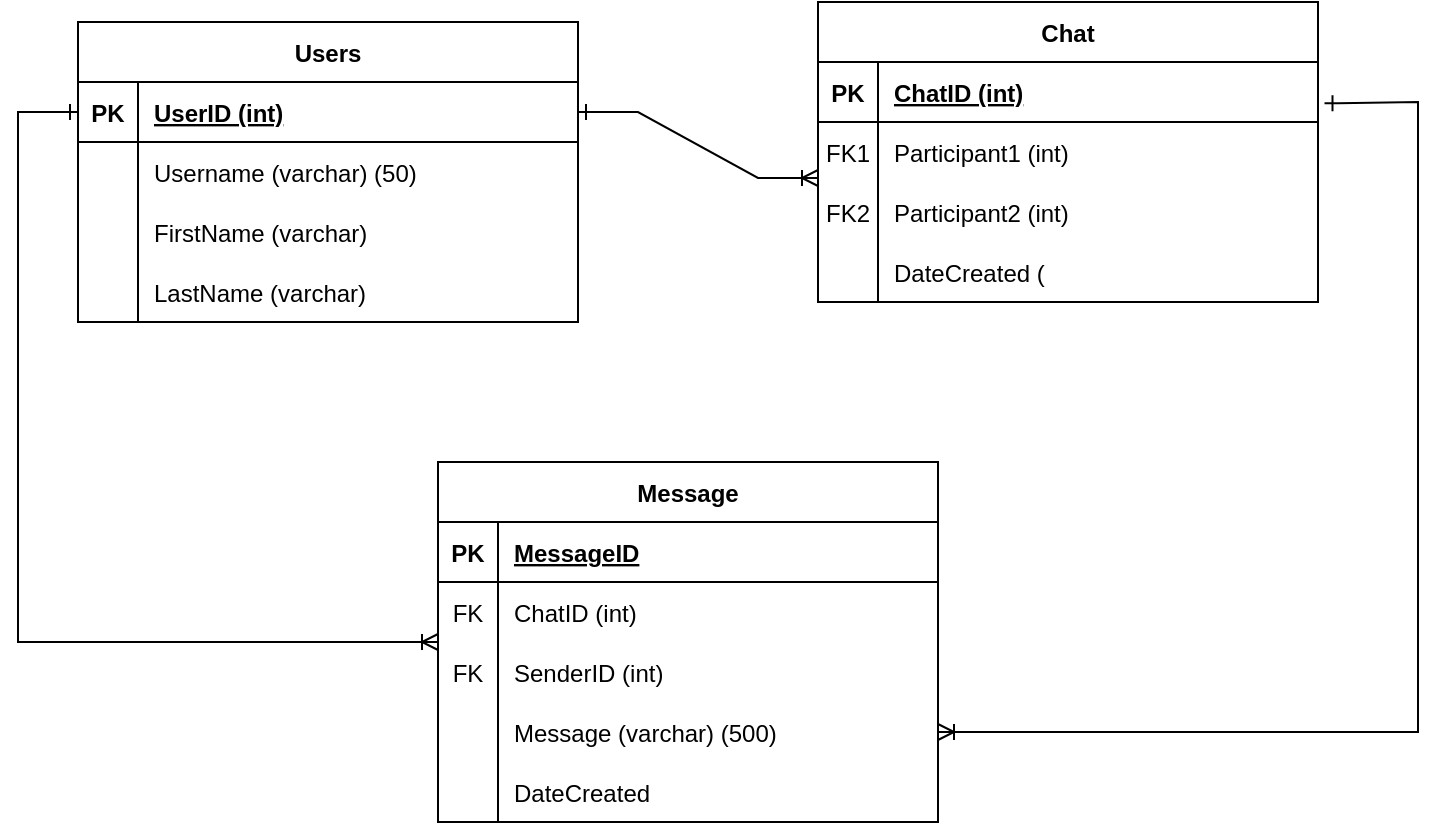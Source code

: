 <mxfile version="24.0.6" type="device" pages="7">
  <diagram id="R2lEEEUBdFMjLlhIrx00" name="Page-1">
    <mxGraphModel dx="1674" dy="706" grid="1" gridSize="10" guides="1" tooltips="1" connect="1" arrows="1" fold="1" page="1" pageScale="1" pageWidth="850" pageHeight="1100" math="0" shadow="0" extFonts="Permanent Marker^https://fonts.googleapis.com/css?family=Permanent+Marker">
      <root>
        <mxCell id="0" />
        <mxCell id="1" parent="0" />
        <mxCell id="C-vyLk0tnHw3VtMMgP7b-2" value="Message" style="shape=table;startSize=30;container=1;collapsible=1;childLayout=tableLayout;fixedRows=1;rowLines=0;fontStyle=1;align=center;resizeLast=1;" parent="1" vertex="1">
          <mxGeometry x="300" y="340" width="250" height="180.0" as="geometry">
            <mxRectangle x="450" y="120" width="90" height="30" as="alternateBounds" />
          </mxGeometry>
        </mxCell>
        <mxCell id="C-vyLk0tnHw3VtMMgP7b-3" value="" style="shape=partialRectangle;collapsible=0;dropTarget=0;pointerEvents=0;fillColor=none;points=[[0,0.5],[1,0.5]];portConstraint=eastwest;top=0;left=0;right=0;bottom=1;" parent="C-vyLk0tnHw3VtMMgP7b-2" vertex="1">
          <mxGeometry y="30" width="250" height="30" as="geometry" />
        </mxCell>
        <mxCell id="C-vyLk0tnHw3VtMMgP7b-4" value="PK" style="shape=partialRectangle;overflow=hidden;connectable=0;fillColor=none;top=0;left=0;bottom=0;right=0;fontStyle=1;" parent="C-vyLk0tnHw3VtMMgP7b-3" vertex="1">
          <mxGeometry width="30.0" height="30" as="geometry">
            <mxRectangle width="30.0" height="30" as="alternateBounds" />
          </mxGeometry>
        </mxCell>
        <mxCell id="C-vyLk0tnHw3VtMMgP7b-5" value="MessageID" style="shape=partialRectangle;overflow=hidden;connectable=0;fillColor=none;top=0;left=0;bottom=0;right=0;align=left;spacingLeft=6;fontStyle=5;" parent="C-vyLk0tnHw3VtMMgP7b-3" vertex="1">
          <mxGeometry x="30.0" width="220.0" height="30" as="geometry">
            <mxRectangle width="220.0" height="30" as="alternateBounds" />
          </mxGeometry>
        </mxCell>
        <mxCell id="E3UGt60fhcHLQyQTbLl2-67" value="" style="shape=partialRectangle;collapsible=0;dropTarget=0;pointerEvents=0;fillColor=none;points=[[0,0.5],[1,0.5]];portConstraint=eastwest;top=0;left=0;right=0;bottom=0;" parent="C-vyLk0tnHw3VtMMgP7b-2" vertex="1">
          <mxGeometry y="60" width="250" height="30" as="geometry" />
        </mxCell>
        <mxCell id="E3UGt60fhcHLQyQTbLl2-68" value="FK" style="shape=partialRectangle;overflow=hidden;connectable=0;fillColor=none;top=0;left=0;bottom=0;right=0;" parent="E3UGt60fhcHLQyQTbLl2-67" vertex="1">
          <mxGeometry width="30.0" height="30" as="geometry">
            <mxRectangle width="30.0" height="30" as="alternateBounds" />
          </mxGeometry>
        </mxCell>
        <mxCell id="E3UGt60fhcHLQyQTbLl2-69" value="ChatID (int)" style="shape=partialRectangle;overflow=hidden;connectable=0;fillColor=none;top=0;left=0;bottom=0;right=0;align=left;spacingLeft=6;" parent="E3UGt60fhcHLQyQTbLl2-67" vertex="1">
          <mxGeometry x="30.0" width="220.0" height="30" as="geometry">
            <mxRectangle width="220.0" height="30" as="alternateBounds" />
          </mxGeometry>
        </mxCell>
        <mxCell id="E3UGt60fhcHLQyQTbLl2-75" value="" style="shape=partialRectangle;collapsible=0;dropTarget=0;pointerEvents=0;fillColor=none;points=[[0,0.5],[1,0.5]];portConstraint=eastwest;top=0;left=0;right=0;bottom=0;" parent="C-vyLk0tnHw3VtMMgP7b-2" vertex="1">
          <mxGeometry y="90" width="250" height="30" as="geometry" />
        </mxCell>
        <mxCell id="E3UGt60fhcHLQyQTbLl2-76" value="FK" style="shape=partialRectangle;overflow=hidden;connectable=0;fillColor=none;top=0;left=0;bottom=0;right=0;" parent="E3UGt60fhcHLQyQTbLl2-75" vertex="1">
          <mxGeometry width="30.0" height="30" as="geometry">
            <mxRectangle width="30.0" height="30" as="alternateBounds" />
          </mxGeometry>
        </mxCell>
        <mxCell id="E3UGt60fhcHLQyQTbLl2-77" value="SenderID (int)" style="shape=partialRectangle;overflow=hidden;connectable=0;fillColor=none;top=0;left=0;bottom=0;right=0;align=left;spacingLeft=6;" parent="E3UGt60fhcHLQyQTbLl2-75" vertex="1">
          <mxGeometry x="30.0" width="220.0" height="30" as="geometry">
            <mxRectangle width="220.0" height="30" as="alternateBounds" />
          </mxGeometry>
        </mxCell>
        <mxCell id="E3UGt60fhcHLQyQTbLl2-25" value="" style="shape=partialRectangle;collapsible=0;dropTarget=0;pointerEvents=0;fillColor=none;points=[[0,0.5],[1,0.5]];portConstraint=eastwest;top=0;left=0;right=0;bottom=0;" parent="C-vyLk0tnHw3VtMMgP7b-2" vertex="1">
          <mxGeometry y="120" width="250" height="30" as="geometry" />
        </mxCell>
        <mxCell id="E3UGt60fhcHLQyQTbLl2-26" value="" style="shape=partialRectangle;overflow=hidden;connectable=0;fillColor=none;top=0;left=0;bottom=0;right=0;" parent="E3UGt60fhcHLQyQTbLl2-25" vertex="1">
          <mxGeometry width="30.0" height="30" as="geometry">
            <mxRectangle width="30.0" height="30" as="alternateBounds" />
          </mxGeometry>
        </mxCell>
        <mxCell id="E3UGt60fhcHLQyQTbLl2-27" value="Message (varchar) (500)" style="shape=partialRectangle;overflow=hidden;connectable=0;fillColor=none;top=0;left=0;bottom=0;right=0;align=left;spacingLeft=6;" parent="E3UGt60fhcHLQyQTbLl2-25" vertex="1">
          <mxGeometry x="30.0" width="220.0" height="30" as="geometry">
            <mxRectangle width="220.0" height="30" as="alternateBounds" />
          </mxGeometry>
        </mxCell>
        <mxCell id="C-vyLk0tnHw3VtMMgP7b-9" value="" style="shape=partialRectangle;collapsible=0;dropTarget=0;pointerEvents=0;fillColor=none;points=[[0,0.5],[1,0.5]];portConstraint=eastwest;top=0;left=0;right=0;bottom=0;" parent="C-vyLk0tnHw3VtMMgP7b-2" vertex="1">
          <mxGeometry y="150" width="250" height="30" as="geometry" />
        </mxCell>
        <mxCell id="C-vyLk0tnHw3VtMMgP7b-10" value="" style="shape=partialRectangle;overflow=hidden;connectable=0;fillColor=none;top=0;left=0;bottom=0;right=0;" parent="C-vyLk0tnHw3VtMMgP7b-9" vertex="1">
          <mxGeometry width="30.0" height="30" as="geometry">
            <mxRectangle width="30.0" height="30" as="alternateBounds" />
          </mxGeometry>
        </mxCell>
        <mxCell id="C-vyLk0tnHw3VtMMgP7b-11" value="DateCreated" style="shape=partialRectangle;overflow=hidden;connectable=0;fillColor=none;top=0;left=0;bottom=0;right=0;align=left;spacingLeft=6;" parent="C-vyLk0tnHw3VtMMgP7b-9" vertex="1">
          <mxGeometry x="30.0" width="220.0" height="30" as="geometry">
            <mxRectangle width="220.0" height="30" as="alternateBounds" />
          </mxGeometry>
        </mxCell>
        <mxCell id="C-vyLk0tnHw3VtMMgP7b-23" value="Users" style="shape=table;startSize=30;container=1;collapsible=1;childLayout=tableLayout;fixedRows=1;rowLines=0;fontStyle=1;align=center;resizeLast=1;" parent="1" vertex="1">
          <mxGeometry x="120" y="120" width="250" height="150" as="geometry" />
        </mxCell>
        <mxCell id="C-vyLk0tnHw3VtMMgP7b-24" value="" style="shape=partialRectangle;collapsible=0;dropTarget=0;pointerEvents=0;fillColor=none;points=[[0,0.5],[1,0.5]];portConstraint=eastwest;top=0;left=0;right=0;bottom=1;" parent="C-vyLk0tnHw3VtMMgP7b-23" vertex="1">
          <mxGeometry y="30" width="250" height="30" as="geometry" />
        </mxCell>
        <mxCell id="C-vyLk0tnHw3VtMMgP7b-25" value="PK" style="shape=partialRectangle;overflow=hidden;connectable=0;fillColor=none;top=0;left=0;bottom=0;right=0;fontStyle=1;" parent="C-vyLk0tnHw3VtMMgP7b-24" vertex="1">
          <mxGeometry width="30" height="30" as="geometry">
            <mxRectangle width="30" height="30" as="alternateBounds" />
          </mxGeometry>
        </mxCell>
        <mxCell id="C-vyLk0tnHw3VtMMgP7b-26" value="UserID (int)" style="shape=partialRectangle;overflow=hidden;connectable=0;fillColor=none;top=0;left=0;bottom=0;right=0;align=left;spacingLeft=6;fontStyle=5;" parent="C-vyLk0tnHw3VtMMgP7b-24" vertex="1">
          <mxGeometry x="30" width="220" height="30" as="geometry">
            <mxRectangle width="220" height="30" as="alternateBounds" />
          </mxGeometry>
        </mxCell>
        <mxCell id="E3UGt60fhcHLQyQTbLl2-19" value="" style="shape=partialRectangle;collapsible=0;dropTarget=0;pointerEvents=0;fillColor=none;points=[[0,0.5],[1,0.5]];portConstraint=eastwest;top=0;left=0;right=0;bottom=0;" parent="C-vyLk0tnHw3VtMMgP7b-23" vertex="1">
          <mxGeometry y="60" width="250" height="30" as="geometry" />
        </mxCell>
        <mxCell id="E3UGt60fhcHLQyQTbLl2-20" value="" style="shape=partialRectangle;overflow=hidden;connectable=0;fillColor=none;top=0;left=0;bottom=0;right=0;" parent="E3UGt60fhcHLQyQTbLl2-19" vertex="1">
          <mxGeometry width="30" height="30" as="geometry">
            <mxRectangle width="30" height="30" as="alternateBounds" />
          </mxGeometry>
        </mxCell>
        <mxCell id="E3UGt60fhcHLQyQTbLl2-21" value="Username (varchar) (50)" style="shape=partialRectangle;overflow=hidden;connectable=0;fillColor=none;top=0;left=0;bottom=0;right=0;align=left;spacingLeft=6;" parent="E3UGt60fhcHLQyQTbLl2-19" vertex="1">
          <mxGeometry x="30" width="220" height="30" as="geometry">
            <mxRectangle width="220" height="30" as="alternateBounds" />
          </mxGeometry>
        </mxCell>
        <mxCell id="E3UGt60fhcHLQyQTbLl2-22" value="" style="shape=partialRectangle;collapsible=0;dropTarget=0;pointerEvents=0;fillColor=none;points=[[0,0.5],[1,0.5]];portConstraint=eastwest;top=0;left=0;right=0;bottom=0;" parent="C-vyLk0tnHw3VtMMgP7b-23" vertex="1">
          <mxGeometry y="90" width="250" height="30" as="geometry" />
        </mxCell>
        <mxCell id="E3UGt60fhcHLQyQTbLl2-23" value="" style="shape=partialRectangle;overflow=hidden;connectable=0;fillColor=none;top=0;left=0;bottom=0;right=0;" parent="E3UGt60fhcHLQyQTbLl2-22" vertex="1">
          <mxGeometry width="30" height="30" as="geometry">
            <mxRectangle width="30" height="30" as="alternateBounds" />
          </mxGeometry>
        </mxCell>
        <mxCell id="E3UGt60fhcHLQyQTbLl2-24" value="FirstName (varchar)" style="shape=partialRectangle;overflow=hidden;connectable=0;fillColor=none;top=0;left=0;bottom=0;right=0;align=left;spacingLeft=6;" parent="E3UGt60fhcHLQyQTbLl2-22" vertex="1">
          <mxGeometry x="30" width="220" height="30" as="geometry">
            <mxRectangle width="220" height="30" as="alternateBounds" />
          </mxGeometry>
        </mxCell>
        <mxCell id="E3UGt60fhcHLQyQTbLl2-15" value="" style="shape=partialRectangle;collapsible=0;dropTarget=0;pointerEvents=0;fillColor=none;points=[[0,0.5],[1,0.5]];portConstraint=eastwest;top=0;left=0;right=0;bottom=0;" parent="C-vyLk0tnHw3VtMMgP7b-23" vertex="1">
          <mxGeometry y="120" width="250" height="30" as="geometry" />
        </mxCell>
        <mxCell id="E3UGt60fhcHLQyQTbLl2-16" value="" style="shape=partialRectangle;overflow=hidden;connectable=0;fillColor=none;top=0;left=0;bottom=0;right=0;" parent="E3UGt60fhcHLQyQTbLl2-15" vertex="1">
          <mxGeometry width="30" height="30" as="geometry">
            <mxRectangle width="30" height="30" as="alternateBounds" />
          </mxGeometry>
        </mxCell>
        <mxCell id="E3UGt60fhcHLQyQTbLl2-17" value="LastName (varchar)" style="shape=partialRectangle;overflow=hidden;connectable=0;fillColor=none;top=0;left=0;bottom=0;right=0;align=left;spacingLeft=6;" parent="E3UGt60fhcHLQyQTbLl2-15" vertex="1">
          <mxGeometry x="30" width="220" height="30" as="geometry">
            <mxRectangle width="220" height="30" as="alternateBounds" />
          </mxGeometry>
        </mxCell>
        <mxCell id="E3UGt60fhcHLQyQTbLl2-51" value="Chat" style="shape=table;startSize=30;container=1;collapsible=1;childLayout=tableLayout;fixedRows=1;rowLines=0;fontStyle=1;align=center;resizeLast=1;" parent="1" vertex="1">
          <mxGeometry x="490" y="110" width="250" height="150.0" as="geometry">
            <mxRectangle x="450" y="120" width="90" height="30" as="alternateBounds" />
          </mxGeometry>
        </mxCell>
        <mxCell id="E3UGt60fhcHLQyQTbLl2-52" value="" style="shape=partialRectangle;collapsible=0;dropTarget=0;pointerEvents=0;fillColor=none;points=[[0,0.5],[1,0.5]];portConstraint=eastwest;top=0;left=0;right=0;bottom=1;" parent="E3UGt60fhcHLQyQTbLl2-51" vertex="1">
          <mxGeometry y="30" width="250" height="30" as="geometry" />
        </mxCell>
        <mxCell id="E3UGt60fhcHLQyQTbLl2-53" value="PK" style="shape=partialRectangle;overflow=hidden;connectable=0;fillColor=none;top=0;left=0;bottom=0;right=0;fontStyle=1;" parent="E3UGt60fhcHLQyQTbLl2-52" vertex="1">
          <mxGeometry width="30.0" height="30" as="geometry">
            <mxRectangle width="30.0" height="30" as="alternateBounds" />
          </mxGeometry>
        </mxCell>
        <mxCell id="E3UGt60fhcHLQyQTbLl2-54" value="ChatID (int)" style="shape=partialRectangle;overflow=hidden;connectable=0;fillColor=none;top=0;left=0;bottom=0;right=0;align=left;spacingLeft=6;fontStyle=5;" parent="E3UGt60fhcHLQyQTbLl2-52" vertex="1">
          <mxGeometry x="30.0" width="220.0" height="30" as="geometry">
            <mxRectangle width="220.0" height="30" as="alternateBounds" />
          </mxGeometry>
        </mxCell>
        <mxCell id="E3UGt60fhcHLQyQTbLl2-55" value="" style="shape=partialRectangle;collapsible=0;dropTarget=0;pointerEvents=0;fillColor=none;points=[[0,0.5],[1,0.5]];portConstraint=eastwest;top=0;left=0;right=0;bottom=0;" parent="E3UGt60fhcHLQyQTbLl2-51" vertex="1">
          <mxGeometry y="60" width="250" height="30" as="geometry" />
        </mxCell>
        <mxCell id="E3UGt60fhcHLQyQTbLl2-56" value="FK1" style="shape=partialRectangle;overflow=hidden;connectable=0;fillColor=none;top=0;left=0;bottom=0;right=0;" parent="E3UGt60fhcHLQyQTbLl2-55" vertex="1">
          <mxGeometry width="30.0" height="30" as="geometry">
            <mxRectangle width="30.0" height="30" as="alternateBounds" />
          </mxGeometry>
        </mxCell>
        <mxCell id="E3UGt60fhcHLQyQTbLl2-57" value="Participant1 (int)" style="shape=partialRectangle;overflow=hidden;connectable=0;fillColor=none;top=0;left=0;bottom=0;right=0;align=left;spacingLeft=6;" parent="E3UGt60fhcHLQyQTbLl2-55" vertex="1">
          <mxGeometry x="30.0" width="220.0" height="30" as="geometry">
            <mxRectangle width="220.0" height="30" as="alternateBounds" />
          </mxGeometry>
        </mxCell>
        <mxCell id="E3UGt60fhcHLQyQTbLl2-58" value="" style="shape=partialRectangle;collapsible=0;dropTarget=0;pointerEvents=0;fillColor=none;points=[[0,0.5],[1,0.5]];portConstraint=eastwest;top=0;left=0;right=0;bottom=0;" parent="E3UGt60fhcHLQyQTbLl2-51" vertex="1">
          <mxGeometry y="90" width="250" height="30" as="geometry" />
        </mxCell>
        <mxCell id="E3UGt60fhcHLQyQTbLl2-59" value="FK2" style="shape=partialRectangle;overflow=hidden;connectable=0;fillColor=none;top=0;left=0;bottom=0;right=0;" parent="E3UGt60fhcHLQyQTbLl2-58" vertex="1">
          <mxGeometry width="30.0" height="30" as="geometry">
            <mxRectangle width="30.0" height="30" as="alternateBounds" />
          </mxGeometry>
        </mxCell>
        <mxCell id="E3UGt60fhcHLQyQTbLl2-60" value="Participant2 (int)" style="shape=partialRectangle;overflow=hidden;connectable=0;fillColor=none;top=0;left=0;bottom=0;right=0;align=left;spacingLeft=6;" parent="E3UGt60fhcHLQyQTbLl2-58" vertex="1">
          <mxGeometry x="30.0" width="220.0" height="30" as="geometry">
            <mxRectangle width="220.0" height="30" as="alternateBounds" />
          </mxGeometry>
        </mxCell>
        <mxCell id="E3UGt60fhcHLQyQTbLl2-64" value="" style="shape=partialRectangle;collapsible=0;dropTarget=0;pointerEvents=0;fillColor=none;points=[[0,0.5],[1,0.5]];portConstraint=eastwest;top=0;left=0;right=0;bottom=0;" parent="E3UGt60fhcHLQyQTbLl2-51" vertex="1">
          <mxGeometry y="120" width="250" height="30" as="geometry" />
        </mxCell>
        <mxCell id="E3UGt60fhcHLQyQTbLl2-65" value="" style="shape=partialRectangle;overflow=hidden;connectable=0;fillColor=none;top=0;left=0;bottom=0;right=0;" parent="E3UGt60fhcHLQyQTbLl2-64" vertex="1">
          <mxGeometry width="30.0" height="30" as="geometry">
            <mxRectangle width="30.0" height="30" as="alternateBounds" />
          </mxGeometry>
        </mxCell>
        <mxCell id="E3UGt60fhcHLQyQTbLl2-66" value="DateCreated (" style="shape=partialRectangle;overflow=hidden;connectable=0;fillColor=none;top=0;left=0;bottom=0;right=0;align=left;spacingLeft=6;" parent="E3UGt60fhcHLQyQTbLl2-64" vertex="1">
          <mxGeometry x="30.0" width="220.0" height="30" as="geometry">
            <mxRectangle width="220.0" height="30" as="alternateBounds" />
          </mxGeometry>
        </mxCell>
        <mxCell id="E3UGt60fhcHLQyQTbLl2-72" value="" style="edgeStyle=entityRelationEdgeStyle;fontSize=12;html=1;endArrow=ERoneToMany;rounded=0;exitX=1;exitY=0.5;exitDx=0;exitDy=0;startArrow=ERone;startFill=0;" parent="1" source="C-vyLk0tnHw3VtMMgP7b-24" edge="1">
          <mxGeometry width="100" height="100" relative="1" as="geometry">
            <mxPoint x="350" y="350" as="sourcePoint" />
            <mxPoint x="490" y="198" as="targetPoint" />
          </mxGeometry>
        </mxCell>
        <mxCell id="E3UGt60fhcHLQyQTbLl2-73" value="" style="edgeStyle=orthogonalEdgeStyle;fontSize=12;html=1;endArrow=ERoneToMany;rounded=0;startArrow=ERone;startFill=0;elbow=vertical;exitX=0;exitY=0.5;exitDx=0;exitDy=0;" parent="1" source="C-vyLk0tnHw3VtMMgP7b-24" edge="1">
          <mxGeometry width="100" height="100" relative="1" as="geometry">
            <mxPoint x="70" y="169.86" as="sourcePoint" />
            <mxPoint x="300" y="430" as="targetPoint" />
            <Array as="points">
              <mxPoint x="90" y="165" />
              <mxPoint x="90" y="430" />
              <mxPoint x="300" y="430" />
            </Array>
          </mxGeometry>
        </mxCell>
        <mxCell id="E3UGt60fhcHLQyQTbLl2-74" value="" style="edgeStyle=orthogonalEdgeStyle;fontSize=12;html=1;endArrow=ERoneToMany;rounded=0;startArrow=ERone;startFill=0;elbow=vertical;exitX=1.013;exitY=0.686;exitDx=0;exitDy=0;exitPerimeter=0;" parent="1" source="E3UGt60fhcHLQyQTbLl2-52" edge="1">
          <mxGeometry width="100" height="100" relative="1" as="geometry">
            <mxPoint x="750" y="210" as="sourcePoint" />
            <mxPoint x="550" y="475" as="targetPoint" />
            <Array as="points">
              <mxPoint x="750" y="161" />
              <mxPoint x="790" y="160" />
              <mxPoint x="790" y="475" />
            </Array>
          </mxGeometry>
        </mxCell>
      </root>
    </mxGraphModel>
  </diagram>
  <diagram id="YVGZv9dVIVWRrAcrUj07" name="ERD">
    <mxGraphModel dx="1674" dy="706" grid="1" gridSize="10" guides="1" tooltips="1" connect="1" arrows="1" fold="1" page="1" pageScale="1" pageWidth="850" pageHeight="1100" math="0" shadow="0">
      <root>
        <mxCell id="0" />
        <mxCell id="1" parent="0" />
        <mxCell id="MpeEBPEdxyXZmFiiKNZ_-1" value="Message" style="shape=table;startSize=30;container=1;collapsible=1;childLayout=tableLayout;fixedRows=1;rowLines=0;fontStyle=1;align=center;resizeLast=1;" parent="1" vertex="1">
          <mxGeometry x="300" y="340" width="250" height="180.0" as="geometry">
            <mxRectangle x="450" y="120" width="90" height="30" as="alternateBounds" />
          </mxGeometry>
        </mxCell>
        <mxCell id="MpeEBPEdxyXZmFiiKNZ_-2" value="" style="shape=partialRectangle;collapsible=0;dropTarget=0;pointerEvents=0;fillColor=none;points=[[0,0.5],[1,0.5]];portConstraint=eastwest;top=0;left=0;right=0;bottom=1;" parent="MpeEBPEdxyXZmFiiKNZ_-1" vertex="1">
          <mxGeometry y="30" width="250" height="30" as="geometry" />
        </mxCell>
        <mxCell id="MpeEBPEdxyXZmFiiKNZ_-3" value="PK" style="shape=partialRectangle;overflow=hidden;connectable=0;fillColor=none;top=0;left=0;bottom=0;right=0;fontStyle=1;" parent="MpeEBPEdxyXZmFiiKNZ_-2" vertex="1">
          <mxGeometry width="30.0" height="30" as="geometry">
            <mxRectangle width="30.0" height="30" as="alternateBounds" />
          </mxGeometry>
        </mxCell>
        <mxCell id="MpeEBPEdxyXZmFiiKNZ_-4" value="MessageID (INT)" style="shape=partialRectangle;overflow=hidden;connectable=0;fillColor=none;top=0;left=0;bottom=0;right=0;align=left;spacingLeft=6;fontStyle=5;" parent="MpeEBPEdxyXZmFiiKNZ_-2" vertex="1">
          <mxGeometry x="30.0" width="220.0" height="30" as="geometry">
            <mxRectangle width="220.0" height="30" as="alternateBounds" />
          </mxGeometry>
        </mxCell>
        <mxCell id="MpeEBPEdxyXZmFiiKNZ_-5" value="" style="shape=partialRectangle;collapsible=0;dropTarget=0;pointerEvents=0;fillColor=none;points=[[0,0.5],[1,0.5]];portConstraint=eastwest;top=0;left=0;right=0;bottom=0;" parent="MpeEBPEdxyXZmFiiKNZ_-1" vertex="1">
          <mxGeometry y="60" width="250" height="30" as="geometry" />
        </mxCell>
        <mxCell id="MpeEBPEdxyXZmFiiKNZ_-6" value="FK" style="shape=partialRectangle;overflow=hidden;connectable=0;fillColor=none;top=0;left=0;bottom=0;right=0;" parent="MpeEBPEdxyXZmFiiKNZ_-5" vertex="1">
          <mxGeometry width="30.0" height="30" as="geometry">
            <mxRectangle width="30.0" height="30" as="alternateBounds" />
          </mxGeometry>
        </mxCell>
        <mxCell id="MpeEBPEdxyXZmFiiKNZ_-7" value="ChatID (INT)" style="shape=partialRectangle;overflow=hidden;connectable=0;fillColor=none;top=0;left=0;bottom=0;right=0;align=left;spacingLeft=6;" parent="MpeEBPEdxyXZmFiiKNZ_-5" vertex="1">
          <mxGeometry x="30.0" width="220.0" height="30" as="geometry">
            <mxRectangle width="220.0" height="30" as="alternateBounds" />
          </mxGeometry>
        </mxCell>
        <mxCell id="NyAdHbWTehmZKkWoKU-E-1" value="" style="shape=partialRectangle;collapsible=0;dropTarget=0;pointerEvents=0;fillColor=none;points=[[0,0.5],[1,0.5]];portConstraint=eastwest;top=0;left=0;right=0;bottom=0;" parent="MpeEBPEdxyXZmFiiKNZ_-1" vertex="1">
          <mxGeometry y="90" width="250" height="30" as="geometry" />
        </mxCell>
        <mxCell id="NyAdHbWTehmZKkWoKU-E-2" value="FK" style="shape=partialRectangle;overflow=hidden;connectable=0;fillColor=none;top=0;left=0;bottom=0;right=0;" parent="NyAdHbWTehmZKkWoKU-E-1" vertex="1">
          <mxGeometry width="30.0" height="30" as="geometry">
            <mxRectangle width="30.0" height="30" as="alternateBounds" />
          </mxGeometry>
        </mxCell>
        <mxCell id="NyAdHbWTehmZKkWoKU-E-3" value="SenderID (INT)" style="shape=partialRectangle;overflow=hidden;connectable=0;fillColor=none;top=0;left=0;bottom=0;right=0;align=left;spacingLeft=6;" parent="NyAdHbWTehmZKkWoKU-E-1" vertex="1">
          <mxGeometry x="30.0" width="220.0" height="30" as="geometry">
            <mxRectangle width="220.0" height="30" as="alternateBounds" />
          </mxGeometry>
        </mxCell>
        <mxCell id="MpeEBPEdxyXZmFiiKNZ_-11" value="" style="shape=partialRectangle;collapsible=0;dropTarget=0;pointerEvents=0;fillColor=none;points=[[0,0.5],[1,0.5]];portConstraint=eastwest;top=0;left=0;right=0;bottom=0;" parent="MpeEBPEdxyXZmFiiKNZ_-1" vertex="1">
          <mxGeometry y="120" width="250" height="30" as="geometry" />
        </mxCell>
        <mxCell id="MpeEBPEdxyXZmFiiKNZ_-12" value="" style="shape=partialRectangle;overflow=hidden;connectable=0;fillColor=none;top=0;left=0;bottom=0;right=0;" parent="MpeEBPEdxyXZmFiiKNZ_-11" vertex="1">
          <mxGeometry width="30.0" height="30" as="geometry">
            <mxRectangle width="30.0" height="30" as="alternateBounds" />
          </mxGeometry>
        </mxCell>
        <mxCell id="MpeEBPEdxyXZmFiiKNZ_-13" value="Message (VARCHAR) (MAX)" style="shape=partialRectangle;overflow=hidden;connectable=0;fillColor=none;top=0;left=0;bottom=0;right=0;align=left;spacingLeft=6;" parent="MpeEBPEdxyXZmFiiKNZ_-11" vertex="1">
          <mxGeometry x="30.0" width="220.0" height="30" as="geometry">
            <mxRectangle width="220.0" height="30" as="alternateBounds" />
          </mxGeometry>
        </mxCell>
        <mxCell id="MpeEBPEdxyXZmFiiKNZ_-14" value="" style="shape=partialRectangle;collapsible=0;dropTarget=0;pointerEvents=0;fillColor=none;points=[[0,0.5],[1,0.5]];portConstraint=eastwest;top=0;left=0;right=0;bottom=0;" parent="MpeEBPEdxyXZmFiiKNZ_-1" vertex="1">
          <mxGeometry y="150" width="250" height="30" as="geometry" />
        </mxCell>
        <mxCell id="MpeEBPEdxyXZmFiiKNZ_-15" value="" style="shape=partialRectangle;overflow=hidden;connectable=0;fillColor=none;top=0;left=0;bottom=0;right=0;" parent="MpeEBPEdxyXZmFiiKNZ_-14" vertex="1">
          <mxGeometry width="30.0" height="30" as="geometry">
            <mxRectangle width="30.0" height="30" as="alternateBounds" />
          </mxGeometry>
        </mxCell>
        <mxCell id="MpeEBPEdxyXZmFiiKNZ_-16" value="DateCreated (DATETIME)" style="shape=partialRectangle;overflow=hidden;connectable=0;fillColor=none;top=0;left=0;bottom=0;right=0;align=left;spacingLeft=6;" parent="MpeEBPEdxyXZmFiiKNZ_-14" vertex="1">
          <mxGeometry x="30.0" width="220.0" height="30" as="geometry">
            <mxRectangle width="220.0" height="30" as="alternateBounds" />
          </mxGeometry>
        </mxCell>
        <mxCell id="MpeEBPEdxyXZmFiiKNZ_-17" value="Users" style="shape=table;startSize=30;container=1;collapsible=1;childLayout=tableLayout;fixedRows=1;rowLines=0;fontStyle=1;align=center;resizeLast=1;" parent="1" vertex="1">
          <mxGeometry x="120" y="120" width="250" height="150" as="geometry" />
        </mxCell>
        <mxCell id="MpeEBPEdxyXZmFiiKNZ_-18" value="" style="shape=partialRectangle;collapsible=0;dropTarget=0;pointerEvents=0;fillColor=none;points=[[0,0.5],[1,0.5]];portConstraint=eastwest;top=0;left=0;right=0;bottom=1;" parent="MpeEBPEdxyXZmFiiKNZ_-17" vertex="1">
          <mxGeometry y="30" width="250" height="30" as="geometry" />
        </mxCell>
        <mxCell id="MpeEBPEdxyXZmFiiKNZ_-19" value="PK" style="shape=partialRectangle;overflow=hidden;connectable=0;fillColor=none;top=0;left=0;bottom=0;right=0;fontStyle=1;" parent="MpeEBPEdxyXZmFiiKNZ_-18" vertex="1">
          <mxGeometry width="30" height="30" as="geometry">
            <mxRectangle width="30" height="30" as="alternateBounds" />
          </mxGeometry>
        </mxCell>
        <mxCell id="MpeEBPEdxyXZmFiiKNZ_-20" value="UserID (INT)" style="shape=partialRectangle;overflow=hidden;connectable=0;fillColor=none;top=0;left=0;bottom=0;right=0;align=left;spacingLeft=6;fontStyle=5;" parent="MpeEBPEdxyXZmFiiKNZ_-18" vertex="1">
          <mxGeometry x="30" width="220" height="30" as="geometry">
            <mxRectangle width="220" height="30" as="alternateBounds" />
          </mxGeometry>
        </mxCell>
        <mxCell id="MpeEBPEdxyXZmFiiKNZ_-21" value="" style="shape=partialRectangle;collapsible=0;dropTarget=0;pointerEvents=0;fillColor=none;points=[[0,0.5],[1,0.5]];portConstraint=eastwest;top=0;left=0;right=0;bottom=0;" parent="MpeEBPEdxyXZmFiiKNZ_-17" vertex="1">
          <mxGeometry y="60" width="250" height="30" as="geometry" />
        </mxCell>
        <mxCell id="MpeEBPEdxyXZmFiiKNZ_-22" value="" style="shape=partialRectangle;overflow=hidden;connectable=0;fillColor=none;top=0;left=0;bottom=0;right=0;" parent="MpeEBPEdxyXZmFiiKNZ_-21" vertex="1">
          <mxGeometry width="30" height="30" as="geometry">
            <mxRectangle width="30" height="30" as="alternateBounds" />
          </mxGeometry>
        </mxCell>
        <mxCell id="MpeEBPEdxyXZmFiiKNZ_-23" value="Username (VARCHAR)(50)" style="shape=partialRectangle;overflow=hidden;connectable=0;fillColor=none;top=0;left=0;bottom=0;right=0;align=left;spacingLeft=6;" parent="MpeEBPEdxyXZmFiiKNZ_-21" vertex="1">
          <mxGeometry x="30" width="220" height="30" as="geometry">
            <mxRectangle width="220" height="30" as="alternateBounds" />
          </mxGeometry>
        </mxCell>
        <mxCell id="MpeEBPEdxyXZmFiiKNZ_-24" value="" style="shape=partialRectangle;collapsible=0;dropTarget=0;pointerEvents=0;fillColor=none;points=[[0,0.5],[1,0.5]];portConstraint=eastwest;top=0;left=0;right=0;bottom=0;" parent="MpeEBPEdxyXZmFiiKNZ_-17" vertex="1">
          <mxGeometry y="90" width="250" height="30" as="geometry" />
        </mxCell>
        <mxCell id="MpeEBPEdxyXZmFiiKNZ_-25" value="" style="shape=partialRectangle;overflow=hidden;connectable=0;fillColor=none;top=0;left=0;bottom=0;right=0;" parent="MpeEBPEdxyXZmFiiKNZ_-24" vertex="1">
          <mxGeometry width="30" height="30" as="geometry">
            <mxRectangle width="30" height="30" as="alternateBounds" />
          </mxGeometry>
        </mxCell>
        <mxCell id="MpeEBPEdxyXZmFiiKNZ_-26" value="FirstName (VARCHAR)(100)" style="shape=partialRectangle;overflow=hidden;connectable=0;fillColor=none;top=0;left=0;bottom=0;right=0;align=left;spacingLeft=6;" parent="MpeEBPEdxyXZmFiiKNZ_-24" vertex="1">
          <mxGeometry x="30" width="220" height="30" as="geometry">
            <mxRectangle width="220" height="30" as="alternateBounds" />
          </mxGeometry>
        </mxCell>
        <mxCell id="MpeEBPEdxyXZmFiiKNZ_-27" value="" style="shape=partialRectangle;collapsible=0;dropTarget=0;pointerEvents=0;fillColor=none;points=[[0,0.5],[1,0.5]];portConstraint=eastwest;top=0;left=0;right=0;bottom=0;" parent="MpeEBPEdxyXZmFiiKNZ_-17" vertex="1">
          <mxGeometry y="120" width="250" height="30" as="geometry" />
        </mxCell>
        <mxCell id="MpeEBPEdxyXZmFiiKNZ_-28" value="" style="shape=partialRectangle;overflow=hidden;connectable=0;fillColor=none;top=0;left=0;bottom=0;right=0;" parent="MpeEBPEdxyXZmFiiKNZ_-27" vertex="1">
          <mxGeometry width="30" height="30" as="geometry">
            <mxRectangle width="30" height="30" as="alternateBounds" />
          </mxGeometry>
        </mxCell>
        <mxCell id="MpeEBPEdxyXZmFiiKNZ_-29" value="LastName (VARCHAR)(100)" style="shape=partialRectangle;overflow=hidden;connectable=0;fillColor=none;top=0;left=0;bottom=0;right=0;align=left;spacingLeft=6;" parent="MpeEBPEdxyXZmFiiKNZ_-27" vertex="1">
          <mxGeometry x="30" width="220" height="30" as="geometry">
            <mxRectangle width="220" height="30" as="alternateBounds" />
          </mxGeometry>
        </mxCell>
        <mxCell id="MpeEBPEdxyXZmFiiKNZ_-30" value="Chat" style="shape=table;startSize=30;container=1;collapsible=1;childLayout=tableLayout;fixedRows=1;rowLines=0;fontStyle=1;align=center;resizeLast=1;" parent="1" vertex="1">
          <mxGeometry x="490" y="110" width="250" height="150.0" as="geometry">
            <mxRectangle x="450" y="120" width="90" height="30" as="alternateBounds" />
          </mxGeometry>
        </mxCell>
        <mxCell id="MpeEBPEdxyXZmFiiKNZ_-31" value="" style="shape=partialRectangle;collapsible=0;dropTarget=0;pointerEvents=0;fillColor=none;points=[[0,0.5],[1,0.5]];portConstraint=eastwest;top=0;left=0;right=0;bottom=1;" parent="MpeEBPEdxyXZmFiiKNZ_-30" vertex="1">
          <mxGeometry y="30" width="250" height="30" as="geometry" />
        </mxCell>
        <mxCell id="MpeEBPEdxyXZmFiiKNZ_-32" value="PK" style="shape=partialRectangle;overflow=hidden;connectable=0;fillColor=none;top=0;left=0;bottom=0;right=0;fontStyle=1;" parent="MpeEBPEdxyXZmFiiKNZ_-31" vertex="1">
          <mxGeometry width="30.0" height="30" as="geometry">
            <mxRectangle width="30.0" height="30" as="alternateBounds" />
          </mxGeometry>
        </mxCell>
        <mxCell id="MpeEBPEdxyXZmFiiKNZ_-33" value="ChatID (INT)" style="shape=partialRectangle;overflow=hidden;connectable=0;fillColor=none;top=0;left=0;bottom=0;right=0;align=left;spacingLeft=6;fontStyle=5;" parent="MpeEBPEdxyXZmFiiKNZ_-31" vertex="1">
          <mxGeometry x="30.0" width="220.0" height="30" as="geometry">
            <mxRectangle width="220.0" height="30" as="alternateBounds" />
          </mxGeometry>
        </mxCell>
        <mxCell id="MpeEBPEdxyXZmFiiKNZ_-34" value="" style="shape=partialRectangle;collapsible=0;dropTarget=0;pointerEvents=0;fillColor=none;points=[[0,0.5],[1,0.5]];portConstraint=eastwest;top=0;left=0;right=0;bottom=0;" parent="MpeEBPEdxyXZmFiiKNZ_-30" vertex="1">
          <mxGeometry y="60" width="250" height="30" as="geometry" />
        </mxCell>
        <mxCell id="MpeEBPEdxyXZmFiiKNZ_-35" value="FK1" style="shape=partialRectangle;overflow=hidden;connectable=0;fillColor=none;top=0;left=0;bottom=0;right=0;" parent="MpeEBPEdxyXZmFiiKNZ_-34" vertex="1">
          <mxGeometry width="30.0" height="30" as="geometry">
            <mxRectangle width="30.0" height="30" as="alternateBounds" />
          </mxGeometry>
        </mxCell>
        <mxCell id="MpeEBPEdxyXZmFiiKNZ_-36" value="SenderID (INT)" style="shape=partialRectangle;overflow=hidden;connectable=0;fillColor=none;top=0;left=0;bottom=0;right=0;align=left;spacingLeft=6;" parent="MpeEBPEdxyXZmFiiKNZ_-34" vertex="1">
          <mxGeometry x="30.0" width="220.0" height="30" as="geometry">
            <mxRectangle width="220.0" height="30" as="alternateBounds" />
          </mxGeometry>
        </mxCell>
        <mxCell id="MpeEBPEdxyXZmFiiKNZ_-37" value="" style="shape=partialRectangle;collapsible=0;dropTarget=0;pointerEvents=0;fillColor=none;points=[[0,0.5],[1,0.5]];portConstraint=eastwest;top=0;left=0;right=0;bottom=0;" parent="MpeEBPEdxyXZmFiiKNZ_-30" vertex="1">
          <mxGeometry y="90" width="250" height="30" as="geometry" />
        </mxCell>
        <mxCell id="MpeEBPEdxyXZmFiiKNZ_-38" value="FK2" style="shape=partialRectangle;overflow=hidden;connectable=0;fillColor=none;top=0;left=0;bottom=0;right=0;" parent="MpeEBPEdxyXZmFiiKNZ_-37" vertex="1">
          <mxGeometry width="30.0" height="30" as="geometry">
            <mxRectangle width="30.0" height="30" as="alternateBounds" />
          </mxGeometry>
        </mxCell>
        <mxCell id="MpeEBPEdxyXZmFiiKNZ_-39" value="ReceiverID (INT)" style="shape=partialRectangle;overflow=hidden;connectable=0;fillColor=none;top=0;left=0;bottom=0;right=0;align=left;spacingLeft=6;" parent="MpeEBPEdxyXZmFiiKNZ_-37" vertex="1">
          <mxGeometry x="30.0" width="220.0" height="30" as="geometry">
            <mxRectangle width="220.0" height="30" as="alternateBounds" />
          </mxGeometry>
        </mxCell>
        <mxCell id="MpeEBPEdxyXZmFiiKNZ_-40" value="" style="shape=partialRectangle;collapsible=0;dropTarget=0;pointerEvents=0;fillColor=none;points=[[0,0.5],[1,0.5]];portConstraint=eastwest;top=0;left=0;right=0;bottom=0;" parent="MpeEBPEdxyXZmFiiKNZ_-30" vertex="1">
          <mxGeometry y="120" width="250" height="30" as="geometry" />
        </mxCell>
        <mxCell id="MpeEBPEdxyXZmFiiKNZ_-41" value="" style="shape=partialRectangle;overflow=hidden;connectable=0;fillColor=none;top=0;left=0;bottom=0;right=0;" parent="MpeEBPEdxyXZmFiiKNZ_-40" vertex="1">
          <mxGeometry width="30.0" height="30" as="geometry">
            <mxRectangle width="30.0" height="30" as="alternateBounds" />
          </mxGeometry>
        </mxCell>
        <mxCell id="MpeEBPEdxyXZmFiiKNZ_-42" value="DateCreated (DATETIME)" style="shape=partialRectangle;overflow=hidden;connectable=0;fillColor=none;top=0;left=0;bottom=0;right=0;align=left;spacingLeft=6;" parent="MpeEBPEdxyXZmFiiKNZ_-40" vertex="1">
          <mxGeometry x="30.0" width="220.0" height="30" as="geometry">
            <mxRectangle width="220.0" height="30" as="alternateBounds" />
          </mxGeometry>
        </mxCell>
        <mxCell id="MpeEBPEdxyXZmFiiKNZ_-43" value="" style="edgeStyle=entityRelationEdgeStyle;fontSize=12;html=1;endArrow=ERoneToMany;rounded=0;exitX=1;exitY=0.5;exitDx=0;exitDy=0;startArrow=ERone;startFill=0;" parent="1" source="MpeEBPEdxyXZmFiiKNZ_-18" edge="1">
          <mxGeometry width="100" height="100" relative="1" as="geometry">
            <mxPoint x="350" y="350" as="sourcePoint" />
            <mxPoint x="490" y="198" as="targetPoint" />
          </mxGeometry>
        </mxCell>
        <mxCell id="MpeEBPEdxyXZmFiiKNZ_-44" value="" style="edgeStyle=orthogonalEdgeStyle;fontSize=12;html=1;endArrow=ERoneToMany;rounded=0;startArrow=ERone;startFill=0;elbow=vertical;exitX=0;exitY=0.5;exitDx=0;exitDy=0;" parent="1" source="MpeEBPEdxyXZmFiiKNZ_-18" edge="1">
          <mxGeometry width="100" height="100" relative="1" as="geometry">
            <mxPoint x="70" y="169.86" as="sourcePoint" />
            <mxPoint x="300" y="430" as="targetPoint" />
            <Array as="points">
              <mxPoint x="90" y="165" />
              <mxPoint x="90" y="430" />
              <mxPoint x="300" y="430" />
            </Array>
          </mxGeometry>
        </mxCell>
        <mxCell id="MpeEBPEdxyXZmFiiKNZ_-45" value="" style="edgeStyle=orthogonalEdgeStyle;fontSize=12;html=1;endArrow=ERoneToMany;rounded=0;startArrow=ERone;startFill=0;elbow=vertical;exitX=1.013;exitY=0.686;exitDx=0;exitDy=0;exitPerimeter=0;" parent="1" source="MpeEBPEdxyXZmFiiKNZ_-31" edge="1">
          <mxGeometry width="100" height="100" relative="1" as="geometry">
            <mxPoint x="750" y="210" as="sourcePoint" />
            <mxPoint x="550" y="475" as="targetPoint" />
            <Array as="points">
              <mxPoint x="750" y="161" />
              <mxPoint x="790" y="160" />
              <mxPoint x="790" y="475" />
            </Array>
          </mxGeometry>
        </mxCell>
      </root>
    </mxGraphModel>
  </diagram>
  <diagram id="9yIOBIzux1J7xLEDsJ11" name="User activites">
    <mxGraphModel dx="2093" dy="883" grid="1" gridSize="10" guides="1" tooltips="1" connect="1" arrows="1" fold="1" page="1" pageScale="1" pageWidth="850" pageHeight="1100" math="0" shadow="0">
      <root>
        <mxCell id="0" />
        <mxCell id="1" parent="0" />
        <mxCell id="y-BuY4_62BGmp4qgbVms-11" style="edgeStyle=orthogonalEdgeStyle;rounded=0;orthogonalLoop=1;jettySize=auto;html=1;entryX=0;entryY=0.5;entryDx=0;entryDy=0;entryPerimeter=0;" parent="1" source="y-BuY4_62BGmp4qgbVms-1" target="y-BuY4_62BGmp4qgbVms-4" edge="1">
          <mxGeometry relative="1" as="geometry">
            <mxPoint x="170" y="165" as="targetPoint" />
          </mxGeometry>
        </mxCell>
        <mxCell id="y-BuY4_62BGmp4qgbVms-1" value="Send message" style="html=1;whiteSpace=wrap;" parent="1" vertex="1">
          <mxGeometry x="40" y="140" width="70" height="50" as="geometry" />
        </mxCell>
        <mxCell id="y-BuY4_62BGmp4qgbVms-34" style="edgeStyle=orthogonalEdgeStyle;rounded=0;orthogonalLoop=1;jettySize=auto;html=1;exitX=1;exitY=0.5;exitDx=0;exitDy=0;" parent="1" source="y-BuY4_62BGmp4qgbVms-2" target="y-BuY4_62BGmp4qgbVms-16" edge="1">
          <mxGeometry relative="1" as="geometry" />
        </mxCell>
        <mxCell id="y-BuY4_62BGmp4qgbVms-2" value="User" style="html=1;whiteSpace=wrap;" parent="1" vertex="1">
          <mxGeometry x="260" y="90" width="70" height="50" as="geometry" />
        </mxCell>
        <mxCell id="y-BuY4_62BGmp4qgbVms-3" value="Group" style="html=1;whiteSpace=wrap;" parent="1" vertex="1">
          <mxGeometry x="260" y="190" width="70" height="50" as="geometry" />
        </mxCell>
        <mxCell id="y-BuY4_62BGmp4qgbVms-14" style="edgeStyle=orthogonalEdgeStyle;rounded=0;orthogonalLoop=1;jettySize=auto;html=1;entryX=0;entryY=0.5;entryDx=0;entryDy=0;" parent="1" source="y-BuY4_62BGmp4qgbVms-4" target="y-BuY4_62BGmp4qgbVms-2" edge="1">
          <mxGeometry relative="1" as="geometry" />
        </mxCell>
        <mxCell id="y-BuY4_62BGmp4qgbVms-4" value="" style="strokeWidth=2;html=1;shape=mxgraph.flowchart.decision;whiteSpace=wrap;" parent="1" vertex="1">
          <mxGeometry x="160" y="142.5" width="50" height="45" as="geometry" />
        </mxCell>
        <mxCell id="y-BuY4_62BGmp4qgbVms-13" style="edgeStyle=orthogonalEdgeStyle;rounded=0;orthogonalLoop=1;jettySize=auto;html=1;entryX=0;entryY=0.6;entryDx=0;entryDy=0;entryPerimeter=0;" parent="1" source="y-BuY4_62BGmp4qgbVms-4" target="y-BuY4_62BGmp4qgbVms-3" edge="1">
          <mxGeometry relative="1" as="geometry" />
        </mxCell>
        <mxCell id="y-BuY4_62BGmp4qgbVms-21" style="edgeStyle=orthogonalEdgeStyle;rounded=0;orthogonalLoop=1;jettySize=auto;html=1;entryX=0;entryY=0.5;entryDx=0;entryDy=0;" parent="1" source="y-BuY4_62BGmp4qgbVms-16" target="y-BuY4_62BGmp4qgbVms-18" edge="1">
          <mxGeometry relative="1" as="geometry">
            <Array as="points">
              <mxPoint x="395" y="110" />
              <mxPoint x="445" y="110" />
              <mxPoint x="445" y="125" />
            </Array>
          </mxGeometry>
        </mxCell>
        <mxCell id="y-BuY4_62BGmp4qgbVms-23" value="No" style="edgeLabel;html=1;align=center;verticalAlign=middle;resizable=0;points=[];" parent="y-BuY4_62BGmp4qgbVms-21" vertex="1" connectable="0">
          <mxGeometry x="-0.216" relative="1" as="geometry">
            <mxPoint as="offset" />
          </mxGeometry>
        </mxCell>
        <mxCell id="y-BuY4_62BGmp4qgbVms-16" value="User exist" style="strokeWidth=2;html=1;shape=mxgraph.flowchart.decision;whiteSpace=wrap;" parent="1" vertex="1">
          <mxGeometry x="370" y="60" width="50" height="45" as="geometry" />
        </mxCell>
        <mxCell id="y-BuY4_62BGmp4qgbVms-17" value="Send message" style="html=1;whiteSpace=wrap;" parent="1" vertex="1">
          <mxGeometry x="470" y="40" width="70" height="50" as="geometry" />
        </mxCell>
        <mxCell id="y-BuY4_62BGmp4qgbVms-18" value="Error" style="html=1;whiteSpace=wrap;" parent="1" vertex="1">
          <mxGeometry x="470" y="100" width="70" height="50" as="geometry" />
        </mxCell>
        <mxCell id="y-BuY4_62BGmp4qgbVms-20" style="edgeStyle=orthogonalEdgeStyle;rounded=0;orthogonalLoop=1;jettySize=auto;html=1;entryX=0.017;entryY=0.383;entryDx=0;entryDy=0;entryPerimeter=0;" parent="1" source="y-BuY4_62BGmp4qgbVms-16" target="y-BuY4_62BGmp4qgbVms-17" edge="1">
          <mxGeometry relative="1" as="geometry">
            <Array as="points">
              <mxPoint x="395" y="50" />
              <mxPoint x="445" y="50" />
              <mxPoint x="445" y="59" />
            </Array>
          </mxGeometry>
        </mxCell>
        <mxCell id="y-BuY4_62BGmp4qgbVms-22" value="Yes" style="edgeLabel;html=1;align=center;verticalAlign=middle;resizable=0;points=[];" parent="y-BuY4_62BGmp4qgbVms-20" vertex="1" connectable="0">
          <mxGeometry x="-0.561" relative="1" as="geometry">
            <mxPoint as="offset" />
          </mxGeometry>
        </mxCell>
        <mxCell id="y-BuY4_62BGmp4qgbVms-24" style="edgeStyle=orthogonalEdgeStyle;rounded=0;orthogonalLoop=1;jettySize=auto;html=1;entryX=0;entryY=0.5;entryDx=0;entryDy=0;" parent="1" source="y-BuY4_62BGmp4qgbVms-26" target="y-BuY4_62BGmp4qgbVms-28" edge="1">
          <mxGeometry relative="1" as="geometry">
            <Array as="points">
              <mxPoint x="395" y="240" />
              <mxPoint x="445" y="240" />
              <mxPoint x="445" y="255" />
            </Array>
          </mxGeometry>
        </mxCell>
        <mxCell id="y-BuY4_62BGmp4qgbVms-25" value="No" style="edgeLabel;html=1;align=center;verticalAlign=middle;resizable=0;points=[];" parent="y-BuY4_62BGmp4qgbVms-24" vertex="1" connectable="0">
          <mxGeometry x="-0.216" relative="1" as="geometry">
            <mxPoint as="offset" />
          </mxGeometry>
        </mxCell>
        <mxCell id="y-BuY4_62BGmp4qgbVms-26" value="User exist" style="strokeWidth=2;html=1;shape=mxgraph.flowchart.decision;whiteSpace=wrap;" parent="1" vertex="1">
          <mxGeometry x="370" y="190" width="50" height="45" as="geometry" />
        </mxCell>
        <mxCell id="y-BuY4_62BGmp4qgbVms-27" value="Send message" style="html=1;whiteSpace=wrap;" parent="1" vertex="1">
          <mxGeometry x="470" y="170" width="70" height="50" as="geometry" />
        </mxCell>
        <mxCell id="y-BuY4_62BGmp4qgbVms-28" value="Error" style="html=1;whiteSpace=wrap;" parent="1" vertex="1">
          <mxGeometry x="470" y="230" width="70" height="50" as="geometry" />
        </mxCell>
        <mxCell id="y-BuY4_62BGmp4qgbVms-29" style="edgeStyle=orthogonalEdgeStyle;rounded=0;orthogonalLoop=1;jettySize=auto;html=1;entryX=0.017;entryY=0.383;entryDx=0;entryDy=0;entryPerimeter=0;" parent="1" source="y-BuY4_62BGmp4qgbVms-26" target="y-BuY4_62BGmp4qgbVms-27" edge="1">
          <mxGeometry relative="1" as="geometry">
            <Array as="points">
              <mxPoint x="395" y="180" />
              <mxPoint x="445" y="180" />
              <mxPoint x="445" y="189" />
            </Array>
          </mxGeometry>
        </mxCell>
        <mxCell id="y-BuY4_62BGmp4qgbVms-30" value="Yes" style="edgeLabel;html=1;align=center;verticalAlign=middle;resizable=0;points=[];" parent="y-BuY4_62BGmp4qgbVms-29" vertex="1" connectable="0">
          <mxGeometry x="-0.561" relative="1" as="geometry">
            <mxPoint as="offset" />
          </mxGeometry>
        </mxCell>
        <mxCell id="y-BuY4_62BGmp4qgbVms-33" style="edgeStyle=orthogonalEdgeStyle;rounded=0;orthogonalLoop=1;jettySize=auto;html=1;entryX=0.094;entryY=0.555;entryDx=0;entryDy=0;entryPerimeter=0;" parent="1" source="y-BuY4_62BGmp4qgbVms-3" target="y-BuY4_62BGmp4qgbVms-26" edge="1">
          <mxGeometry relative="1" as="geometry" />
        </mxCell>
        <mxCell id="y-BuY4_62BGmp4qgbVms-35" style="edgeStyle=orthogonalEdgeStyle;rounded=0;orthogonalLoop=1;jettySize=auto;html=1;entryX=0.077;entryY=0.481;entryDx=0;entryDy=0;entryPerimeter=0;" parent="1" source="y-BuY4_62BGmp4qgbVms-36" target="y-BuY4_62BGmp4qgbVms-52" edge="1">
          <mxGeometry relative="1" as="geometry">
            <mxPoint x="160" y="373" as="targetPoint" />
          </mxGeometry>
        </mxCell>
        <mxCell id="y-BuY4_62BGmp4qgbVms-36" value="Create group" style="html=1;whiteSpace=wrap;" parent="1" vertex="1">
          <mxGeometry x="40" y="348" width="70" height="50" as="geometry" />
        </mxCell>
        <mxCell id="y-BuY4_62BGmp4qgbVms-50" style="edgeStyle=orthogonalEdgeStyle;rounded=0;orthogonalLoop=1;jettySize=auto;html=1;entryX=0;entryY=0.5;entryDx=0;entryDy=0;" parent="1" source="y-BuY4_62BGmp4qgbVms-52" target="y-BuY4_62BGmp4qgbVms-54" edge="1">
          <mxGeometry relative="1" as="geometry">
            <Array as="points">
              <mxPoint x="188" y="400" />
              <mxPoint x="238" y="400" />
              <mxPoint x="238" y="415" />
            </Array>
          </mxGeometry>
        </mxCell>
        <mxCell id="y-BuY4_62BGmp4qgbVms-51" value="No" style="edgeLabel;html=1;align=center;verticalAlign=middle;resizable=0;points=[];" parent="y-BuY4_62BGmp4qgbVms-50" vertex="1" connectable="0">
          <mxGeometry x="-0.216" relative="1" as="geometry">
            <mxPoint as="offset" />
          </mxGeometry>
        </mxCell>
        <mxCell id="y-BuY4_62BGmp4qgbVms-52" value="Group exist" style="strokeWidth=2;html=1;shape=mxgraph.flowchart.decision;whiteSpace=wrap;" parent="1" vertex="1">
          <mxGeometry x="163" y="350" width="50" height="45" as="geometry" />
        </mxCell>
        <mxCell id="y-BuY4_62BGmp4qgbVms-53" value="Send message" style="html=1;whiteSpace=wrap;" parent="1" vertex="1">
          <mxGeometry x="263" y="330" width="70" height="50" as="geometry" />
        </mxCell>
        <mxCell id="y-BuY4_62BGmp4qgbVms-54" value="Error" style="html=1;whiteSpace=wrap;" parent="1" vertex="1">
          <mxGeometry x="263" y="390" width="70" height="50" as="geometry" />
        </mxCell>
        <mxCell id="y-BuY4_62BGmp4qgbVms-55" style="edgeStyle=orthogonalEdgeStyle;rounded=0;orthogonalLoop=1;jettySize=auto;html=1;entryX=0.017;entryY=0.383;entryDx=0;entryDy=0;entryPerimeter=0;" parent="1" source="y-BuY4_62BGmp4qgbVms-52" target="y-BuY4_62BGmp4qgbVms-53" edge="1">
          <mxGeometry relative="1" as="geometry">
            <Array as="points">
              <mxPoint x="188" y="340" />
              <mxPoint x="238" y="340" />
              <mxPoint x="238" y="349" />
            </Array>
          </mxGeometry>
        </mxCell>
        <mxCell id="y-BuY4_62BGmp4qgbVms-56" value="Yes" style="edgeLabel;html=1;align=center;verticalAlign=middle;resizable=0;points=[];" parent="y-BuY4_62BGmp4qgbVms-55" vertex="1" connectable="0">
          <mxGeometry x="-0.561" relative="1" as="geometry">
            <mxPoint as="offset" />
          </mxGeometry>
        </mxCell>
        <mxCell id="y-BuY4_62BGmp4qgbVms-81" style="edgeStyle=orthogonalEdgeStyle;rounded=0;orthogonalLoop=1;jettySize=auto;html=1;entryX=0.077;entryY=0.481;entryDx=0;entryDy=0;entryPerimeter=0;" parent="1" source="y-BuY4_62BGmp4qgbVms-82" target="y-BuY4_62BGmp4qgbVms-85" edge="1">
          <mxGeometry relative="1" as="geometry">
            <mxPoint x="161.5" y="553" as="targetPoint" />
          </mxGeometry>
        </mxCell>
        <mxCell id="y-BuY4_62BGmp4qgbVms-82" value="Add member" style="html=1;whiteSpace=wrap;" parent="1" vertex="1">
          <mxGeometry x="41.5" y="528" width="70" height="50" as="geometry" />
        </mxCell>
        <mxCell id="y-BuY4_62BGmp4qgbVms-83" style="edgeStyle=orthogonalEdgeStyle;rounded=0;orthogonalLoop=1;jettySize=auto;html=1;entryX=0;entryY=0.5;entryDx=0;entryDy=0;" parent="1" source="y-BuY4_62BGmp4qgbVms-85" target="y-BuY4_62BGmp4qgbVms-87" edge="1">
          <mxGeometry relative="1" as="geometry">
            <Array as="points">
              <mxPoint x="189" y="580" />
              <mxPoint x="210" y="580" />
              <mxPoint x="210" y="595" />
              <mxPoint x="220" y="595" />
              <mxPoint x="220" y="685" />
            </Array>
          </mxGeometry>
        </mxCell>
        <mxCell id="y-BuY4_62BGmp4qgbVms-84" value="No" style="edgeLabel;html=1;align=center;verticalAlign=middle;resizable=0;points=[];" parent="y-BuY4_62BGmp4qgbVms-83" vertex="1" connectable="0">
          <mxGeometry x="-0.216" relative="1" as="geometry">
            <mxPoint as="offset" />
          </mxGeometry>
        </mxCell>
        <mxCell id="y-BuY4_62BGmp4qgbVms-85" value="Group exist" style="strokeWidth=2;html=1;shape=mxgraph.flowchart.decision;whiteSpace=wrap;" parent="1" vertex="1">
          <mxGeometry x="164.5" y="530" width="50" height="45" as="geometry" />
        </mxCell>
        <mxCell id="y-BuY4_62BGmp4qgbVms-86" value="Success" style="html=1;whiteSpace=wrap;" parent="1" vertex="1">
          <mxGeometry x="264.5" y="510" width="70" height="50" as="geometry" />
        </mxCell>
        <mxCell id="y-BuY4_62BGmp4qgbVms-87" value="Error" style="html=1;whiteSpace=wrap;" parent="1" vertex="1">
          <mxGeometry x="250" y="660" width="70" height="50" as="geometry" />
        </mxCell>
        <mxCell id="y-BuY4_62BGmp4qgbVms-88" style="edgeStyle=orthogonalEdgeStyle;rounded=0;orthogonalLoop=1;jettySize=auto;html=1;entryX=0.017;entryY=0.383;entryDx=0;entryDy=0;entryPerimeter=0;" parent="1" source="y-BuY4_62BGmp4qgbVms-85" target="y-BuY4_62BGmp4qgbVms-86" edge="1">
          <mxGeometry relative="1" as="geometry">
            <Array as="points">
              <mxPoint x="189.5" y="520" />
              <mxPoint x="239.5" y="520" />
              <mxPoint x="239.5" y="529" />
            </Array>
          </mxGeometry>
        </mxCell>
        <mxCell id="y-BuY4_62BGmp4qgbVms-89" value="Yes" style="edgeLabel;html=1;align=center;verticalAlign=middle;resizable=0;points=[];" parent="y-BuY4_62BGmp4qgbVms-88" vertex="1" connectable="0">
          <mxGeometry x="-0.561" relative="1" as="geometry">
            <mxPoint as="offset" />
          </mxGeometry>
        </mxCell>
        <mxCell id="y-BuY4_62BGmp4qgbVms-90" style="edgeStyle=orthogonalEdgeStyle;rounded=0;orthogonalLoop=1;jettySize=auto;html=1;entryX=0;entryY=0.5;entryDx=0;entryDy=0;" parent="1" source="y-BuY4_62BGmp4qgbVms-92" target="y-BuY4_62BGmp4qgbVms-94" edge="1">
          <mxGeometry relative="1" as="geometry">
            <Array as="points">
              <mxPoint x="405" y="560" />
              <mxPoint x="455" y="560" />
              <mxPoint x="455" y="575" />
            </Array>
          </mxGeometry>
        </mxCell>
        <mxCell id="y-BuY4_62BGmp4qgbVms-91" value="No" style="edgeLabel;html=1;align=center;verticalAlign=middle;resizable=0;points=[];" parent="y-BuY4_62BGmp4qgbVms-90" vertex="1" connectable="0">
          <mxGeometry x="-0.216" relative="1" as="geometry">
            <mxPoint as="offset" />
          </mxGeometry>
        </mxCell>
        <mxCell id="y-BuY4_62BGmp4qgbVms-92" value="Member exist" style="strokeWidth=2;html=1;shape=mxgraph.flowchart.decision;whiteSpace=wrap;" parent="1" vertex="1">
          <mxGeometry x="380" y="510" width="50" height="45" as="geometry" />
        </mxCell>
        <mxCell id="y-BuY4_62BGmp4qgbVms-111" style="edgeStyle=orthogonalEdgeStyle;rounded=0;orthogonalLoop=1;jettySize=auto;html=1;" parent="1" source="y-BuY4_62BGmp4qgbVms-93" target="y-BuY4_62BGmp4qgbVms-106" edge="1">
          <mxGeometry relative="1" as="geometry" />
        </mxCell>
        <mxCell id="y-BuY4_62BGmp4qgbVms-93" value="Success" style="html=1;whiteSpace=wrap;" parent="1" vertex="1">
          <mxGeometry x="480" y="490" width="70" height="50" as="geometry" />
        </mxCell>
        <mxCell id="y-BuY4_62BGmp4qgbVms-94" value="Error" style="html=1;whiteSpace=wrap;" parent="1" vertex="1">
          <mxGeometry x="480" y="550" width="70" height="50" as="geometry" />
        </mxCell>
        <mxCell id="y-BuY4_62BGmp4qgbVms-95" style="edgeStyle=orthogonalEdgeStyle;rounded=0;orthogonalLoop=1;jettySize=auto;html=1;entryX=0.017;entryY=0.383;entryDx=0;entryDy=0;entryPerimeter=0;" parent="1" source="y-BuY4_62BGmp4qgbVms-92" target="y-BuY4_62BGmp4qgbVms-93" edge="1">
          <mxGeometry relative="1" as="geometry">
            <Array as="points">
              <mxPoint x="405" y="500" />
              <mxPoint x="455" y="500" />
              <mxPoint x="455" y="509" />
            </Array>
          </mxGeometry>
        </mxCell>
        <mxCell id="y-BuY4_62BGmp4qgbVms-96" value="Yes" style="edgeLabel;html=1;align=center;verticalAlign=middle;resizable=0;points=[];" parent="y-BuY4_62BGmp4qgbVms-95" vertex="1" connectable="0">
          <mxGeometry x="-0.561" relative="1" as="geometry">
            <mxPoint as="offset" />
          </mxGeometry>
        </mxCell>
        <mxCell id="y-BuY4_62BGmp4qgbVms-97" style="edgeStyle=orthogonalEdgeStyle;rounded=0;orthogonalLoop=1;jettySize=auto;html=1;entryX=0.063;entryY=0.553;entryDx=0;entryDy=0;entryPerimeter=0;" parent="1" source="y-BuY4_62BGmp4qgbVms-86" target="y-BuY4_62BGmp4qgbVms-92" edge="1">
          <mxGeometry relative="1" as="geometry" />
        </mxCell>
        <mxCell id="y-BuY4_62BGmp4qgbVms-104" style="edgeStyle=orthogonalEdgeStyle;rounded=0;orthogonalLoop=1;jettySize=auto;html=1;entryX=0;entryY=0.5;entryDx=0;entryDy=0;" parent="1" source="y-BuY4_62BGmp4qgbVms-106" target="y-BuY4_62BGmp4qgbVms-108" edge="1">
          <mxGeometry relative="1" as="geometry">
            <Array as="points">
              <mxPoint x="615" y="547.5" />
              <mxPoint x="665" y="547.5" />
              <mxPoint x="665" y="562.5" />
            </Array>
          </mxGeometry>
        </mxCell>
        <mxCell id="y-BuY4_62BGmp4qgbVms-105" value="No" style="edgeLabel;html=1;align=center;verticalAlign=middle;resizable=0;points=[];" parent="y-BuY4_62BGmp4qgbVms-104" vertex="1" connectable="0">
          <mxGeometry x="-0.216" relative="1" as="geometry">
            <mxPoint as="offset" />
          </mxGeometry>
        </mxCell>
        <mxCell id="y-BuY4_62BGmp4qgbVms-106" value="Has admin access" style="strokeWidth=2;html=1;shape=mxgraph.flowchart.decision;whiteSpace=wrap;" parent="1" vertex="1">
          <mxGeometry x="590" y="497.5" width="50" height="45" as="geometry" />
        </mxCell>
        <mxCell id="y-BuY4_62BGmp4qgbVms-107" value="Success" style="html=1;whiteSpace=wrap;" parent="1" vertex="1">
          <mxGeometry x="690" y="477.5" width="70" height="50" as="geometry" />
        </mxCell>
        <mxCell id="y-BuY4_62BGmp4qgbVms-108" value="Reject" style="html=1;whiteSpace=wrap;" parent="1" vertex="1">
          <mxGeometry x="690" y="537.5" width="70" height="50" as="geometry" />
        </mxCell>
        <mxCell id="y-BuY4_62BGmp4qgbVms-109" style="edgeStyle=orthogonalEdgeStyle;rounded=0;orthogonalLoop=1;jettySize=auto;html=1;entryX=0.017;entryY=0.383;entryDx=0;entryDy=0;entryPerimeter=0;" parent="1" source="y-BuY4_62BGmp4qgbVms-106" target="y-BuY4_62BGmp4qgbVms-107" edge="1">
          <mxGeometry relative="1" as="geometry">
            <Array as="points">
              <mxPoint x="615" y="487.5" />
              <mxPoint x="665" y="487.5" />
              <mxPoint x="665" y="496.5" />
            </Array>
          </mxGeometry>
        </mxCell>
        <mxCell id="y-BuY4_62BGmp4qgbVms-110" value="Yes" style="edgeLabel;html=1;align=center;verticalAlign=middle;resizable=0;points=[];" parent="y-BuY4_62BGmp4qgbVms-109" vertex="1" connectable="0">
          <mxGeometry x="-0.561" relative="1" as="geometry">
            <mxPoint as="offset" />
          </mxGeometry>
        </mxCell>
        <mxCell id="y-BuY4_62BGmp4qgbVms-114" style="edgeStyle=orthogonalEdgeStyle;rounded=0;orthogonalLoop=1;jettySize=auto;html=1;entryX=0;entryY=0.5;entryDx=0;entryDy=0;" parent="1" source="y-BuY4_62BGmp4qgbVms-116" target="y-BuY4_62BGmp4qgbVms-118" edge="1">
          <mxGeometry relative="1" as="geometry">
            <Array as="points">
              <mxPoint x="815" y="530" />
              <mxPoint x="865" y="530" />
              <mxPoint x="865" y="545" />
            </Array>
          </mxGeometry>
        </mxCell>
        <mxCell id="y-BuY4_62BGmp4qgbVms-115" value="No" style="edgeLabel;html=1;align=center;verticalAlign=middle;resizable=0;points=[];" parent="y-BuY4_62BGmp4qgbVms-114" vertex="1" connectable="0">
          <mxGeometry x="-0.216" relative="1" as="geometry">
            <mxPoint as="offset" />
          </mxGeometry>
        </mxCell>
        <mxCell id="y-BuY4_62BGmp4qgbVms-116" value="Member already in group" style="strokeWidth=2;html=1;shape=mxgraph.flowchart.decision;whiteSpace=wrap;" parent="1" vertex="1">
          <mxGeometry x="790" y="480" width="50" height="45" as="geometry" />
        </mxCell>
        <mxCell id="y-BuY4_62BGmp4qgbVms-117" value="&quot;member already in group&quot;" style="html=1;whiteSpace=wrap;" parent="1" vertex="1">
          <mxGeometry x="890" y="460" width="70" height="50" as="geometry" />
        </mxCell>
        <mxCell id="y-BuY4_62BGmp4qgbVms-118" value="Add member" style="html=1;whiteSpace=wrap;" parent="1" vertex="1">
          <mxGeometry x="890" y="520" width="70" height="50" as="geometry" />
        </mxCell>
        <mxCell id="y-BuY4_62BGmp4qgbVms-119" style="edgeStyle=orthogonalEdgeStyle;rounded=0;orthogonalLoop=1;jettySize=auto;html=1;entryX=0.017;entryY=0.383;entryDx=0;entryDy=0;entryPerimeter=0;" parent="1" source="y-BuY4_62BGmp4qgbVms-116" target="y-BuY4_62BGmp4qgbVms-117" edge="1">
          <mxGeometry relative="1" as="geometry">
            <Array as="points">
              <mxPoint x="815" y="470" />
              <mxPoint x="865" y="470" />
              <mxPoint x="865" y="479" />
            </Array>
          </mxGeometry>
        </mxCell>
        <mxCell id="y-BuY4_62BGmp4qgbVms-120" value="Yes" style="edgeLabel;html=1;align=center;verticalAlign=middle;resizable=0;points=[];" parent="y-BuY4_62BGmp4qgbVms-119" vertex="1" connectable="0">
          <mxGeometry x="-0.561" relative="1" as="geometry">
            <mxPoint as="offset" />
          </mxGeometry>
        </mxCell>
        <mxCell id="y-BuY4_62BGmp4qgbVms-121" style="edgeStyle=orthogonalEdgeStyle;rounded=0;orthogonalLoop=1;jettySize=auto;html=1;entryX=0;entryY=0.5;entryDx=0;entryDy=0;entryPerimeter=0;" parent="1" source="y-BuY4_62BGmp4qgbVms-107" target="y-BuY4_62BGmp4qgbVms-116" edge="1">
          <mxGeometry relative="1" as="geometry" />
        </mxCell>
        <mxCell id="y-BuY4_62BGmp4qgbVms-122" style="edgeStyle=orthogonalEdgeStyle;rounded=0;orthogonalLoop=1;jettySize=auto;html=1;entryX=0.077;entryY=0.481;entryDx=0;entryDy=0;entryPerimeter=0;" parent="1" source="y-BuY4_62BGmp4qgbVms-123" target="y-BuY4_62BGmp4qgbVms-126" edge="1">
          <mxGeometry relative="1" as="geometry">
            <mxPoint x="163" y="833" as="targetPoint" />
          </mxGeometry>
        </mxCell>
        <mxCell id="y-BuY4_62BGmp4qgbVms-123" value="Login" style="html=1;whiteSpace=wrap;" parent="1" vertex="1">
          <mxGeometry x="43" y="808" width="70" height="50" as="geometry" />
        </mxCell>
        <mxCell id="y-BuY4_62BGmp4qgbVms-124" style="edgeStyle=orthogonalEdgeStyle;rounded=0;orthogonalLoop=1;jettySize=auto;html=1;entryX=0;entryY=0.5;entryDx=0;entryDy=0;" parent="1" source="y-BuY4_62BGmp4qgbVms-126" target="y-BuY4_62BGmp4qgbVms-128" edge="1">
          <mxGeometry relative="1" as="geometry">
            <Array as="points">
              <mxPoint x="191" y="860" />
              <mxPoint x="241" y="860" />
              <mxPoint x="241" y="875" />
            </Array>
          </mxGeometry>
        </mxCell>
        <mxCell id="y-BuY4_62BGmp4qgbVms-125" value="No" style="edgeLabel;html=1;align=center;verticalAlign=middle;resizable=0;points=[];" parent="y-BuY4_62BGmp4qgbVms-124" vertex="1" connectable="0">
          <mxGeometry x="-0.216" relative="1" as="geometry">
            <mxPoint as="offset" />
          </mxGeometry>
        </mxCell>
        <mxCell id="y-BuY4_62BGmp4qgbVms-126" value="&lt;font style=&quot;font-size: 8px;&quot;&gt;Validated with OAuth&lt;/font&gt;" style="strokeWidth=2;html=1;shape=mxgraph.flowchart.decision;whiteSpace=wrap;" parent="1" vertex="1">
          <mxGeometry x="166" y="810" width="50" height="45" as="geometry" />
        </mxCell>
        <mxCell id="y-BuY4_62BGmp4qgbVms-127" value="Successfully logged in" style="html=1;whiteSpace=wrap;" parent="1" vertex="1">
          <mxGeometry x="266" y="790" width="70" height="50" as="geometry" />
        </mxCell>
        <mxCell id="y-BuY4_62BGmp4qgbVms-128" value="Error" style="html=1;whiteSpace=wrap;" parent="1" vertex="1">
          <mxGeometry x="266" y="850" width="70" height="50" as="geometry" />
        </mxCell>
        <mxCell id="y-BuY4_62BGmp4qgbVms-129" style="edgeStyle=orthogonalEdgeStyle;rounded=0;orthogonalLoop=1;jettySize=auto;html=1;entryX=0.017;entryY=0.383;entryDx=0;entryDy=0;entryPerimeter=0;" parent="1" source="y-BuY4_62BGmp4qgbVms-126" target="y-BuY4_62BGmp4qgbVms-127" edge="1">
          <mxGeometry relative="1" as="geometry">
            <Array as="points">
              <mxPoint x="241" y="810" />
            </Array>
          </mxGeometry>
        </mxCell>
        <mxCell id="y-BuY4_62BGmp4qgbVms-130" value="Yes" style="edgeLabel;html=1;align=center;verticalAlign=middle;resizable=0;points=[];" parent="y-BuY4_62BGmp4qgbVms-129" vertex="1" connectable="0">
          <mxGeometry x="-0.561" relative="1" as="geometry">
            <mxPoint as="offset" />
          </mxGeometry>
        </mxCell>
        <mxCell id="y-BuY4_62BGmp4qgbVms-131" style="edgeStyle=orthogonalEdgeStyle;rounded=0;orthogonalLoop=1;jettySize=auto;html=1;entryX=0.077;entryY=0.481;entryDx=0;entryDy=0;entryPerimeter=0;" parent="1" source="y-BuY4_62BGmp4qgbVms-132" target="y-BuY4_62BGmp4qgbVms-135" edge="1">
          <mxGeometry relative="1" as="geometry">
            <mxPoint x="164.5" y="1013" as="targetPoint" />
          </mxGeometry>
        </mxCell>
        <mxCell id="y-BuY4_62BGmp4qgbVms-132" value="Read" style="html=1;whiteSpace=wrap;" parent="1" vertex="1">
          <mxGeometry x="44.5" y="988" width="70" height="50" as="geometry" />
        </mxCell>
        <mxCell id="y-BuY4_62BGmp4qgbVms-133" style="edgeStyle=orthogonalEdgeStyle;rounded=0;orthogonalLoop=1;jettySize=auto;html=1;entryX=0;entryY=0.5;entryDx=0;entryDy=0;" parent="1" source="y-BuY4_62BGmp4qgbVms-135" target="y-BuY4_62BGmp4qgbVms-137" edge="1">
          <mxGeometry relative="1" as="geometry">
            <Array as="points">
              <mxPoint x="192.5" y="1040" />
              <mxPoint x="242.5" y="1040" />
              <mxPoint x="242.5" y="1055" />
            </Array>
          </mxGeometry>
        </mxCell>
        <mxCell id="y-BuY4_62BGmp4qgbVms-134" value="No" style="edgeLabel;html=1;align=center;verticalAlign=middle;resizable=0;points=[];" parent="y-BuY4_62BGmp4qgbVms-133" vertex="1" connectable="0">
          <mxGeometry x="-0.216" relative="1" as="geometry">
            <mxPoint as="offset" />
          </mxGeometry>
        </mxCell>
        <mxCell id="y-BuY4_62BGmp4qgbVms-135" value="Unread messages" style="strokeWidth=2;html=1;shape=mxgraph.flowchart.decision;whiteSpace=wrap;" parent="1" vertex="1">
          <mxGeometry x="167.5" y="990" width="50" height="45" as="geometry" />
        </mxCell>
        <mxCell id="y-BuY4_62BGmp4qgbVms-136" value="Print messages" style="html=1;whiteSpace=wrap;" parent="1" vertex="1">
          <mxGeometry x="267.5" y="970" width="70" height="50" as="geometry" />
        </mxCell>
        <mxCell id="y-BuY4_62BGmp4qgbVms-137" value="Print no new messages" style="html=1;whiteSpace=wrap;" parent="1" vertex="1">
          <mxGeometry x="267.5" y="1030" width="70" height="50" as="geometry" />
        </mxCell>
        <mxCell id="y-BuY4_62BGmp4qgbVms-138" style="edgeStyle=orthogonalEdgeStyle;rounded=0;orthogonalLoop=1;jettySize=auto;html=1;entryX=0.017;entryY=0.383;entryDx=0;entryDy=0;entryPerimeter=0;" parent="1" source="y-BuY4_62BGmp4qgbVms-135" target="y-BuY4_62BGmp4qgbVms-136" edge="1">
          <mxGeometry relative="1" as="geometry">
            <Array as="points">
              <mxPoint x="192.5" y="980" />
              <mxPoint x="242.5" y="980" />
              <mxPoint x="242.5" y="989" />
            </Array>
          </mxGeometry>
        </mxCell>
        <mxCell id="y-BuY4_62BGmp4qgbVms-139" value="Yes" style="edgeLabel;html=1;align=center;verticalAlign=middle;resizable=0;points=[];" parent="y-BuY4_62BGmp4qgbVms-138" vertex="1" connectable="0">
          <mxGeometry x="-0.561" relative="1" as="geometry">
            <mxPoint as="offset" />
          </mxGeometry>
        </mxCell>
      </root>
    </mxGraphModel>
  </diagram>
  <diagram id="uo3bTR1izE5CfHszGTbt" name="Activity diagram">
    <mxGraphModel dx="1522" dy="642" grid="1" gridSize="10" guides="1" tooltips="1" connect="1" arrows="1" fold="1" page="1" pageScale="1" pageWidth="850" pageHeight="1100" math="0" shadow="0">
      <root>
        <mxCell id="0" />
        <mxCell id="1" parent="0" />
        <mxCell id="Uud0pklTgaYnRGs2dp7K-1" value="BeansWeChat" style="swimlane;childLayout=stackLayout;resizeParent=1;resizeParentMax=0;startSize=20;html=1;" vertex="1" parent="1">
          <mxGeometry x="40" y="40" width="740" height="860" as="geometry">
            <mxRectangle x="50.0" y="240" width="60" height="30" as="alternateBounds" />
          </mxGeometry>
        </mxCell>
        <mxCell id="Uud0pklTgaYnRGs2dp7K-76" value="Sender" style="swimlane;startSize=20;html=1;" vertex="1" parent="Uud0pklTgaYnRGs2dp7K-1">
          <mxGeometry y="20" width="130" height="840" as="geometry" />
        </mxCell>
        <mxCell id="Uud0pklTgaYnRGs2dp7K-12" value="&lt;font style=&quot;font-size: 10px;&quot;&gt;Open CLI&lt;/font&gt;" style="rounded=1;whiteSpace=wrap;html=1;" vertex="1" parent="Uud0pklTgaYnRGs2dp7K-76">
          <mxGeometry x="20" y="130" width="90" height="30" as="geometry" />
        </mxCell>
        <mxCell id="Uud0pklTgaYnRGs2dp7K-16" value="" style="ellipse;html=1;shape=startState;fillColor=#000000;strokeColor=#ff0000;" vertex="1" parent="Uud0pklTgaYnRGs2dp7K-76">
          <mxGeometry x="50" y="40" width="30" height="30" as="geometry" />
        </mxCell>
        <mxCell id="Uud0pklTgaYnRGs2dp7K-77" style="edgeStyle=orthogonalEdgeStyle;rounded=0;orthogonalLoop=1;jettySize=auto;html=1;entryX=0.5;entryY=0;entryDx=0;entryDy=0;" edge="1" parent="Uud0pklTgaYnRGs2dp7K-76" source="Uud0pklTgaYnRGs2dp7K-16" target="Uud0pklTgaYnRGs2dp7K-12">
          <mxGeometry relative="1" as="geometry" />
        </mxCell>
        <mxCell id="Uud0pklTgaYnRGs2dp7K-97" style="edgeStyle=orthogonalEdgeStyle;rounded=0;orthogonalLoop=1;jettySize=auto;html=1;entryX=0.5;entryY=0;entryDx=0;entryDy=0;" edge="1" parent="Uud0pklTgaYnRGs2dp7K-76" source="Uud0pklTgaYnRGs2dp7K-23" target="Uud0pklTgaYnRGs2dp7K-96">
          <mxGeometry relative="1" as="geometry" />
        </mxCell>
        <mxCell id="Uud0pklTgaYnRGs2dp7K-23" value="&lt;font style=&quot;font-size: 10px;&quot;&gt;Send message&lt;/font&gt;" style="rounded=1;whiteSpace=wrap;html=1;" vertex="1" parent="Uud0pklTgaYnRGs2dp7K-76">
          <mxGeometry x="20" y="541" width="90" height="30" as="geometry" />
        </mxCell>
        <mxCell id="Uud0pklTgaYnRGs2dp7K-96" value="" style="ellipse;html=1;shape=endState;fillColor=#000000;strokeColor=#ff0000;" vertex="1" parent="Uud0pklTgaYnRGs2dp7K-76">
          <mxGeometry x="50" y="770" width="30" height="30" as="geometry" />
        </mxCell>
        <mxCell id="Uud0pklTgaYnRGs2dp7K-2" value="Receiver" style="swimlane;startSize=20;html=1;" vertex="1" parent="Uud0pklTgaYnRGs2dp7K-1">
          <mxGeometry x="130" y="20" width="130" height="840" as="geometry" />
        </mxCell>
        <mxCell id="Uud0pklTgaYnRGs2dp7K-72" style="edgeStyle=orthogonalEdgeStyle;rounded=0;orthogonalLoop=1;jettySize=auto;html=1;entryX=0.5;entryY=0;entryDx=0;entryDy=0;" edge="1" parent="Uud0pklTgaYnRGs2dp7K-2" source="Uud0pklTgaYnRGs2dp7K-27" target="Uud0pklTgaYnRGs2dp7K-29">
          <mxGeometry relative="1" as="geometry" />
        </mxCell>
        <mxCell id="Uud0pklTgaYnRGs2dp7K-27" value="&lt;font style=&quot;font-size: 10px;&quot;&gt;Read message&lt;/font&gt;" style="rounded=1;whiteSpace=wrap;html=1;" vertex="1" parent="Uud0pklTgaYnRGs2dp7K-2">
          <mxGeometry x="20" y="591" width="90" height="30" as="geometry" />
        </mxCell>
        <mxCell id="Uud0pklTgaYnRGs2dp7K-73" style="edgeStyle=orthogonalEdgeStyle;rounded=0;orthogonalLoop=1;jettySize=auto;html=1;entryX=0.5;entryY=0;entryDx=0;entryDy=0;" edge="1" parent="Uud0pklTgaYnRGs2dp7K-2" source="Uud0pklTgaYnRGs2dp7K-29" target="Uud0pklTgaYnRGs2dp7K-30">
          <mxGeometry relative="1" as="geometry" />
        </mxCell>
        <mxCell id="Uud0pklTgaYnRGs2dp7K-29" value="&lt;font style=&quot;font-size: 10px;&quot;&gt;Logout&lt;/font&gt;" style="rounded=1;whiteSpace=wrap;html=1;" vertex="1" parent="Uud0pklTgaYnRGs2dp7K-2">
          <mxGeometry x="20" y="691" width="90" height="30" as="geometry" />
        </mxCell>
        <mxCell id="Uud0pklTgaYnRGs2dp7K-30" value="" style="ellipse;html=1;shape=endState;fillColor=#000000;strokeColor=#ff0000;" vertex="1" parent="Uud0pklTgaYnRGs2dp7K-2">
          <mxGeometry x="50" y="771" width="30" height="30" as="geometry" />
        </mxCell>
        <mxCell id="Uud0pklTgaYnRGs2dp7K-78" value="&lt;font style=&quot;font-size: 10px;&quot;&gt;Open CLI&lt;/font&gt;" style="rounded=1;whiteSpace=wrap;html=1;" vertex="1" parent="Uud0pklTgaYnRGs2dp7K-2">
          <mxGeometry x="20" y="130" width="90" height="30" as="geometry" />
        </mxCell>
        <mxCell id="Uud0pklTgaYnRGs2dp7K-84" style="edgeStyle=orthogonalEdgeStyle;rounded=0;orthogonalLoop=1;jettySize=auto;html=1;entryX=0.5;entryY=0;entryDx=0;entryDy=0;" edge="1" parent="Uud0pklTgaYnRGs2dp7K-2" source="Uud0pklTgaYnRGs2dp7K-82" target="Uud0pklTgaYnRGs2dp7K-78">
          <mxGeometry relative="1" as="geometry" />
        </mxCell>
        <mxCell id="Uud0pklTgaYnRGs2dp7K-82" value="" style="ellipse;html=1;shape=startState;fillColor=#000000;strokeColor=#ff0000;" vertex="1" parent="Uud0pklTgaYnRGs2dp7K-2">
          <mxGeometry x="50" y="40" width="30" height="30" as="geometry" />
        </mxCell>
        <mxCell id="Uud0pklTgaYnRGs2dp7K-3" value="CLI" style="swimlane;startSize=20;html=1;" vertex="1" parent="Uud0pklTgaYnRGs2dp7K-1">
          <mxGeometry x="260" y="20" width="120" height="840" as="geometry">
            <mxRectangle x="130" y="20" width="40" height="490" as="alternateBounds" />
          </mxGeometry>
        </mxCell>
        <mxCell id="Uud0pklTgaYnRGs2dp7K-19" value="&lt;font style=&quot;font-size: 10px;&quot;&gt;Login&lt;/font&gt;" style="rounded=1;whiteSpace=wrap;html=1;" vertex="1" parent="Uud0pklTgaYnRGs2dp7K-3">
          <mxGeometry x="15" y="207" width="90" height="30" as="geometry" />
        </mxCell>
        <mxCell id="Uud0pklTgaYnRGs2dp7K-54" value="&lt;span style=&quot;font-size: 10px;&quot;&gt;Logged in&lt;/span&gt;" style="rounded=1;whiteSpace=wrap;html=1;" vertex="1" parent="Uud0pklTgaYnRGs2dp7K-3">
          <mxGeometry x="15" y="277" width="90" height="30" as="geometry" />
        </mxCell>
        <mxCell id="Uud0pklTgaYnRGs2dp7K-57" value="&lt;span style=&quot;font-size: 10px;&quot;&gt;User details&lt;/span&gt;" style="rounded=1;whiteSpace=wrap;html=1;" vertex="1" parent="Uud0pklTgaYnRGs2dp7K-3">
          <mxGeometry x="15" y="347" width="90" height="30" as="geometry" />
        </mxCell>
        <mxCell id="Uud0pklTgaYnRGs2dp7K-63" style="edgeStyle=orthogonalEdgeStyle;rounded=0;orthogonalLoop=1;jettySize=auto;html=1;entryX=0.495;entryY=-0.13;entryDx=0;entryDy=0;entryPerimeter=0;" edge="1" parent="Uud0pklTgaYnRGs2dp7K-3" source="Uud0pklTgaYnRGs2dp7K-54" target="Uud0pklTgaYnRGs2dp7K-57">
          <mxGeometry relative="1" as="geometry" />
        </mxCell>
        <mxCell id="Uud0pklTgaYnRGs2dp7K-21" value="&lt;span style=&quot;font-size: 10px;&quot;&gt;Type message&amp;nbsp;&lt;/span&gt;" style="rounded=1;whiteSpace=wrap;html=1;" vertex="1" parent="Uud0pklTgaYnRGs2dp7K-3">
          <mxGeometry x="15" y="541" width="90" height="30" as="geometry" />
        </mxCell>
        <mxCell id="Uud0pklTgaYnRGs2dp7K-26" value="&lt;font style=&quot;font-size: 10px;&quot;&gt;Display message&lt;/font&gt;" style="rounded=1;whiteSpace=wrap;html=1;" vertex="1" parent="Uud0pklTgaYnRGs2dp7K-3">
          <mxGeometry x="10" y="591" width="90" height="30" as="geometry" />
        </mxCell>
        <mxCell id="Uud0pklTgaYnRGs2dp7K-11" value="GitHub" style="swimlane;startSize=20;html=1;" vertex="1" parent="Uud0pklTgaYnRGs2dp7K-1">
          <mxGeometry x="380" y="20" width="120" height="840" as="geometry">
            <mxRectangle x="250" y="20" width="40" height="490" as="alternateBounds" />
          </mxGeometry>
        </mxCell>
        <mxCell id="Uud0pklTgaYnRGs2dp7K-61" value="" style="edgeStyle=orthogonalEdgeStyle;rounded=0;orthogonalLoop=1;jettySize=auto;html=1;" edge="1" parent="Uud0pklTgaYnRGs2dp7K-11" source="Uud0pklTgaYnRGs2dp7K-18" target="Uud0pklTgaYnRGs2dp7K-20">
          <mxGeometry relative="1" as="geometry">
            <Array as="points">
              <mxPoint x="60" y="225" />
              <mxPoint x="60" y="225" />
            </Array>
          </mxGeometry>
        </mxCell>
        <mxCell id="Uud0pklTgaYnRGs2dp7K-18" value="&lt;font style=&quot;font-size: 10px;&quot;&gt;Enter username &amp;amp; password&lt;/font&gt;" style="rounded=1;whiteSpace=wrap;html=1;" vertex="1" parent="Uud0pklTgaYnRGs2dp7K-11">
          <mxGeometry x="15" y="207" width="90" height="30" as="geometry" />
        </mxCell>
        <mxCell id="Uud0pklTgaYnRGs2dp7K-20" value="&lt;span style=&quot;font-size: 10px;&quot;&gt;Authentication&lt;/span&gt;" style="rounded=1;whiteSpace=wrap;html=1;" vertex="1" parent="Uud0pklTgaYnRGs2dp7K-11">
          <mxGeometry x="15" y="277" width="90" height="30" as="geometry" />
        </mxCell>
        <mxCell id="Uud0pklTgaYnRGs2dp7K-4" value="Server" style="swimlane;startSize=20;html=1;" vertex="1" parent="Uud0pklTgaYnRGs2dp7K-1">
          <mxGeometry x="500" y="20" width="120" height="840" as="geometry" />
        </mxCell>
        <mxCell id="Uud0pklTgaYnRGs2dp7K-55" value="&lt;span style=&quot;font-size: 10px;&quot;&gt;Receive user details&lt;/span&gt;" style="rounded=1;whiteSpace=wrap;html=1;" vertex="1" parent="Uud0pklTgaYnRGs2dp7K-4">
          <mxGeometry x="15" y="347" width="90" height="30" as="geometry" />
        </mxCell>
        <mxCell id="Uud0pklTgaYnRGs2dp7K-25" value="&lt;font style=&quot;font-size: 10px;&quot;&gt;Redirect message to user&lt;/font&gt;" style="rounded=1;whiteSpace=wrap;html=1;" vertex="1" parent="Uud0pklTgaYnRGs2dp7K-4">
          <mxGeometry x="15" y="541" width="90" height="30" as="geometry" />
        </mxCell>
        <mxCell id="Uud0pklTgaYnRGs2dp7K-89" value="&lt;font style=&quot;font-size: 10px;&quot;&gt;Retrieve message&lt;/font&gt;" style="rounded=1;whiteSpace=wrap;html=1;" vertex="1" parent="Uud0pklTgaYnRGs2dp7K-4">
          <mxGeometry x="15" y="590" width="90" height="30" as="geometry" />
        </mxCell>
        <mxCell id="Uud0pklTgaYnRGs2dp7K-53" value="Database" style="swimlane;startSize=20;html=1;" vertex="1" parent="Uud0pklTgaYnRGs2dp7K-1">
          <mxGeometry x="620" y="20" width="120" height="840" as="geometry" />
        </mxCell>
        <mxCell id="Uud0pklTgaYnRGs2dp7K-56" value="&lt;span style=&quot;font-size: 10px;&quot;&gt;Store user details&lt;/span&gt;" style="rounded=1;whiteSpace=wrap;html=1;" vertex="1" parent="Uud0pklTgaYnRGs2dp7K-53">
          <mxGeometry x="15" y="347" width="90" height="30" as="geometry" />
        </mxCell>
        <mxCell id="Uud0pklTgaYnRGs2dp7K-24" value="&lt;font style=&quot;font-size: 10px;&quot;&gt;Store message data&lt;/font&gt;" style="rounded=1;whiteSpace=wrap;html=1;" vertex="1" parent="Uud0pklTgaYnRGs2dp7K-53">
          <mxGeometry x="15" y="541" width="90" height="30" as="geometry" />
        </mxCell>
        <mxCell id="Uud0pklTgaYnRGs2dp7K-58" style="edgeStyle=orthogonalEdgeStyle;rounded=0;orthogonalLoop=1;jettySize=auto;html=1;entryX=0;entryY=0.5;entryDx=0;entryDy=0;" edge="1" parent="Uud0pklTgaYnRGs2dp7K-1" source="Uud0pklTgaYnRGs2dp7K-19" target="Uud0pklTgaYnRGs2dp7K-18">
          <mxGeometry relative="1" as="geometry">
            <mxPoint x="260.0" y="190" as="targetPoint" />
          </mxGeometry>
        </mxCell>
        <mxCell id="Uud0pklTgaYnRGs2dp7K-62" style="edgeStyle=orthogonalEdgeStyle;rounded=0;orthogonalLoop=1;jettySize=auto;html=1;entryX=1;entryY=0.5;entryDx=0;entryDy=0;" edge="1" parent="Uud0pklTgaYnRGs2dp7K-1" source="Uud0pklTgaYnRGs2dp7K-20" target="Uud0pklTgaYnRGs2dp7K-54">
          <mxGeometry relative="1" as="geometry" />
        </mxCell>
        <mxCell id="Uud0pklTgaYnRGs2dp7K-64" style="edgeStyle=orthogonalEdgeStyle;rounded=0;orthogonalLoop=1;jettySize=auto;html=1;" edge="1" parent="Uud0pklTgaYnRGs2dp7K-1">
          <mxGeometry relative="1" as="geometry">
            <mxPoint x="365" y="383" as="sourcePoint" />
            <mxPoint x="515" y="383" as="targetPoint" />
          </mxGeometry>
        </mxCell>
        <mxCell id="Uud0pklTgaYnRGs2dp7K-65" style="edgeStyle=orthogonalEdgeStyle;rounded=0;orthogonalLoop=1;jettySize=auto;html=1;" edge="1" parent="Uud0pklTgaYnRGs2dp7K-1" source="Uud0pklTgaYnRGs2dp7K-55" target="Uud0pklTgaYnRGs2dp7K-56">
          <mxGeometry relative="1" as="geometry" />
        </mxCell>
        <mxCell id="Uud0pklTgaYnRGs2dp7K-67" style="edgeStyle=orthogonalEdgeStyle;rounded=0;orthogonalLoop=1;jettySize=auto;html=1;entryX=0;entryY=0.5;entryDx=0;entryDy=0;" edge="1" parent="Uud0pklTgaYnRGs2dp7K-1" source="Uud0pklTgaYnRGs2dp7K-23" target="Uud0pklTgaYnRGs2dp7K-21">
          <mxGeometry relative="1" as="geometry" />
        </mxCell>
        <mxCell id="Uud0pklTgaYnRGs2dp7K-68" style="edgeStyle=orthogonalEdgeStyle;rounded=0;orthogonalLoop=1;jettySize=auto;html=1;entryX=0;entryY=0.5;entryDx=0;entryDy=0;" edge="1" parent="Uud0pklTgaYnRGs2dp7K-1" source="Uud0pklTgaYnRGs2dp7K-21" target="Uud0pklTgaYnRGs2dp7K-25">
          <mxGeometry relative="1" as="geometry" />
        </mxCell>
        <mxCell id="Uud0pklTgaYnRGs2dp7K-69" style="edgeStyle=orthogonalEdgeStyle;rounded=0;orthogonalLoop=1;jettySize=auto;html=1;" edge="1" parent="Uud0pklTgaYnRGs2dp7K-1" source="Uud0pklTgaYnRGs2dp7K-25" target="Uud0pklTgaYnRGs2dp7K-24">
          <mxGeometry relative="1" as="geometry" />
        </mxCell>
        <mxCell id="Uud0pklTgaYnRGs2dp7K-71" style="edgeStyle=orthogonalEdgeStyle;rounded=0;orthogonalLoop=1;jettySize=auto;html=1;entryX=1;entryY=0.5;entryDx=0;entryDy=0;" edge="1" parent="Uud0pklTgaYnRGs2dp7K-1" source="Uud0pklTgaYnRGs2dp7K-26" target="Uud0pklTgaYnRGs2dp7K-27">
          <mxGeometry relative="1" as="geometry" />
        </mxCell>
        <mxCell id="Uud0pklTgaYnRGs2dp7K-86" style="edgeStyle=orthogonalEdgeStyle;rounded=0;orthogonalLoop=1;jettySize=auto;html=1;entryX=0;entryY=0.5;entryDx=0;entryDy=0;" edge="1" parent="Uud0pklTgaYnRGs2dp7K-1" source="Uud0pklTgaYnRGs2dp7K-12" target="Uud0pklTgaYnRGs2dp7K-19">
          <mxGeometry relative="1" as="geometry">
            <Array as="points">
              <mxPoint x="65" y="242" />
            </Array>
          </mxGeometry>
        </mxCell>
        <mxCell id="Uud0pklTgaYnRGs2dp7K-87" style="edgeStyle=orthogonalEdgeStyle;rounded=0;orthogonalLoop=1;jettySize=auto;html=1;" edge="1" parent="Uud0pklTgaYnRGs2dp7K-1" source="Uud0pklTgaYnRGs2dp7K-78" target="Uud0pklTgaYnRGs2dp7K-19">
          <mxGeometry relative="1" as="geometry" />
        </mxCell>
        <mxCell id="Uud0pklTgaYnRGs2dp7K-94" style="edgeStyle=orthogonalEdgeStyle;rounded=0;orthogonalLoop=1;jettySize=auto;html=1;entryX=1;entryY=0.5;entryDx=0;entryDy=0;" edge="1" parent="Uud0pklTgaYnRGs2dp7K-1" source="Uud0pklTgaYnRGs2dp7K-24" target="Uud0pklTgaYnRGs2dp7K-89">
          <mxGeometry relative="1" as="geometry">
            <Array as="points">
              <mxPoint x="680" y="625" />
            </Array>
          </mxGeometry>
        </mxCell>
        <mxCell id="Uud0pklTgaYnRGs2dp7K-95" style="edgeStyle=orthogonalEdgeStyle;rounded=0;orthogonalLoop=1;jettySize=auto;html=1;entryX=1;entryY=0.5;entryDx=0;entryDy=0;" edge="1" parent="Uud0pklTgaYnRGs2dp7K-1" source="Uud0pklTgaYnRGs2dp7K-89" target="Uud0pklTgaYnRGs2dp7K-26">
          <mxGeometry relative="1" as="geometry" />
        </mxCell>
        <mxCell id="Uud0pklTgaYnRGs2dp7K-98" style="edgeStyle=orthogonalEdgeStyle;rounded=0;orthogonalLoop=1;jettySize=auto;html=1;entryX=0.5;entryY=0;entryDx=0;entryDy=0;" edge="1" parent="Uud0pklTgaYnRGs2dp7K-1" source="Uud0pklTgaYnRGs2dp7K-54" target="Uud0pklTgaYnRGs2dp7K-23">
          <mxGeometry relative="1" as="geometry" />
        </mxCell>
        <mxCell id="Uud0pklTgaYnRGs2dp7K-99" style="edgeStyle=orthogonalEdgeStyle;rounded=0;orthogonalLoop=1;jettySize=auto;html=1;entryX=0.5;entryY=0;entryDx=0;entryDy=0;" edge="1" parent="Uud0pklTgaYnRGs2dp7K-1" source="Uud0pklTgaYnRGs2dp7K-54" target="Uud0pklTgaYnRGs2dp7K-27">
          <mxGeometry relative="1" as="geometry" />
        </mxCell>
      </root>
    </mxGraphModel>
  </diagram>
  <diagram name="Send message activy diagram" id="9Ote4ff5ONN118dnrnXY">
    <mxGraphModel dx="957" dy="403" grid="1" gridSize="10" guides="1" tooltips="1" connect="1" arrows="1" fold="1" page="1" pageScale="1" pageWidth="850" pageHeight="1100" math="0" shadow="0">
      <root>
        <mxCell id="CJMZuTf1wNvknQXZ4khW-0" />
        <mxCell id="CJMZuTf1wNvknQXZ4khW-1" parent="CJMZuTf1wNvknQXZ4khW-0" />
        <mxCell id="CJMZuTf1wNvknQXZ4khW-2" value="BeansWeChat" style="swimlane;childLayout=stackLayout;resizeParent=1;resizeParentMax=0;startSize=20;html=1;" parent="CJMZuTf1wNvknQXZ4khW-1" vertex="1">
          <mxGeometry x="100" y="110" width="650" height="300" as="geometry">
            <mxRectangle x="50.0" y="240" width="60" height="30" as="alternateBounds" />
          </mxGeometry>
        </mxCell>
        <mxCell id="CJMZuTf1wNvknQXZ4khW-3" value="Sender" style="swimlane;startSize=20;html=1;" parent="CJMZuTf1wNvknQXZ4khW-2" vertex="1">
          <mxGeometry y="20" width="130" height="280" as="geometry" />
        </mxCell>
        <mxCell id="CJMZuTf1wNvknQXZ4khW-8" value="&lt;font style=&quot;font-size: 10px;&quot;&gt;Send message&lt;/font&gt;" style="rounded=1;whiteSpace=wrap;html=1;" parent="CJMZuTf1wNvknQXZ4khW-3" vertex="1">
          <mxGeometry x="20" y="105" width="90" height="30" as="geometry" />
        </mxCell>
        <mxCell id="vKHIsO0KAWj_MnDuUZ0b-0" style="edgeStyle=orthogonalEdgeStyle;rounded=0;orthogonalLoop=1;jettySize=auto;html=1;entryX=0.5;entryY=0;entryDx=0;entryDy=0;" edge="1" parent="CJMZuTf1wNvknQXZ4khW-3" source="Ja--T7E6vt6isJ3Q1_jv-0" target="CJMZuTf1wNvknQXZ4khW-8">
          <mxGeometry relative="1" as="geometry" />
        </mxCell>
        <mxCell id="Ja--T7E6vt6isJ3Q1_jv-0" value="" style="ellipse;html=1;shape=startState;fillColor=#000000;strokeColor=#ff0000;" parent="CJMZuTf1wNvknQXZ4khW-3" vertex="1">
          <mxGeometry x="50" y="40" width="30" height="30" as="geometry" />
        </mxCell>
        <mxCell id="CJMZuTf1wNvknQXZ4khW-10" value="Receiver" style="swimlane;startSize=20;html=1;" parent="CJMZuTf1wNvknQXZ4khW-2" vertex="1">
          <mxGeometry x="130" y="20" width="130" height="280" as="geometry" />
        </mxCell>
        <mxCell id="CJMZuTf1wNvknQXZ4khW-19" value="System" style="swimlane;startSize=20;html=1;" parent="CJMZuTf1wNvknQXZ4khW-2" vertex="1">
          <mxGeometry x="260" y="20" width="390" height="280" as="geometry">
            <mxRectangle x="130" y="20" width="40" height="490" as="alternateBounds" />
          </mxGeometry>
        </mxCell>
        <mxCell id="CJMZuTf1wNvknQXZ4khW-24" value="&lt;span style=&quot;font-size: 10px;&quot;&gt;Type message&amp;nbsp;&lt;/span&gt;" style="rounded=1;whiteSpace=wrap;html=1;" parent="CJMZuTf1wNvknQXZ4khW-19" vertex="1">
          <mxGeometry x="15" y="105" width="90" height="30" as="geometry" />
        </mxCell>
        <mxCell id="CJMZuTf1wNvknQXZ4khW-25" value="&lt;font style=&quot;font-size: 10px;&quot;&gt;Display message&lt;/font&gt;" style="rounded=1;whiteSpace=wrap;html=1;" parent="CJMZuTf1wNvknQXZ4khW-19" vertex="1">
          <mxGeometry x="150" y="204" width="90" height="30" as="geometry" />
        </mxCell>
        <mxCell id="CJMZuTf1wNvknQXZ4khW-32" value="&lt;font style=&quot;font-size: 10px;&quot;&gt;Redirect message to user&lt;/font&gt;" style="rounded=1;whiteSpace=wrap;html=1;" parent="CJMZuTf1wNvknQXZ4khW-19" vertex="1">
          <mxGeometry x="160" y="105" width="90" height="30" as="geometry" />
        </mxCell>
        <mxCell id="CJMZuTf1wNvknQXZ4khW-42" style="edgeStyle=orthogonalEdgeStyle;rounded=0;orthogonalLoop=1;jettySize=auto;html=1;entryX=0;entryY=0.5;entryDx=0;entryDy=0;" parent="CJMZuTf1wNvknQXZ4khW-19" source="CJMZuTf1wNvknQXZ4khW-24" target="CJMZuTf1wNvknQXZ4khW-32" edge="1">
          <mxGeometry relative="1" as="geometry" />
        </mxCell>
        <mxCell id="nF1kUTAAyLJWo94OaQTl-3" style="edgeStyle=orthogonalEdgeStyle;rounded=0;orthogonalLoop=1;jettySize=auto;html=1;entryX=0.5;entryY=0;entryDx=0;entryDy=0;" parent="CJMZuTf1wNvknQXZ4khW-19" source="CJMZuTf1wNvknQXZ4khW-36" target="CJMZuTf1wNvknQXZ4khW-33" edge="1">
          <mxGeometry relative="1" as="geometry" />
        </mxCell>
        <mxCell id="CJMZuTf1wNvknQXZ4khW-36" value="&lt;font style=&quot;font-size: 10px;&quot;&gt;Store message data&lt;/font&gt;" style="rounded=1;whiteSpace=wrap;html=1;" parent="CJMZuTf1wNvknQXZ4khW-19" vertex="1">
          <mxGeometry x="290" y="105" width="90" height="30" as="geometry" />
        </mxCell>
        <mxCell id="CJMZuTf1wNvknQXZ4khW-43" style="edgeStyle=orthogonalEdgeStyle;rounded=0;orthogonalLoop=1;jettySize=auto;html=1;" parent="CJMZuTf1wNvknQXZ4khW-19" source="CJMZuTf1wNvknQXZ4khW-32" target="CJMZuTf1wNvknQXZ4khW-36" edge="1">
          <mxGeometry relative="1" as="geometry" />
        </mxCell>
        <mxCell id="CJMZuTf1wNvknQXZ4khW-44" style="edgeStyle=orthogonalEdgeStyle;rounded=0;orthogonalLoop=1;jettySize=auto;html=1;entryX=1;entryY=0.5;entryDx=0;entryDy=0;" parent="CJMZuTf1wNvknQXZ4khW-19" target="CJMZuTf1wNvknQXZ4khW-12" edge="1">
          <mxGeometry relative="1" as="geometry">
            <mxPoint x="150" y="219" as="sourcePoint" />
          </mxGeometry>
        </mxCell>
        <mxCell id="nF1kUTAAyLJWo94OaQTl-0" style="edgeStyle=orthogonalEdgeStyle;rounded=0;orthogonalLoop=1;jettySize=auto;html=1;entryX=1;entryY=0.5;entryDx=0;entryDy=0;" parent="CJMZuTf1wNvknQXZ4khW-19" source="CJMZuTf1wNvknQXZ4khW-33" edge="1">
          <mxGeometry relative="1" as="geometry">
            <mxPoint x="240" y="219" as="targetPoint" />
          </mxGeometry>
        </mxCell>
        <mxCell id="CJMZuTf1wNvknQXZ4khW-33" value="&lt;font style=&quot;font-size: 10px;&quot;&gt;Retrieve message&lt;/font&gt;" style="rounded=1;whiteSpace=wrap;html=1;" parent="CJMZuTf1wNvknQXZ4khW-19" vertex="1">
          <mxGeometry x="290" y="204" width="90" height="30" as="geometry" />
        </mxCell>
        <mxCell id="CJMZuTf1wNvknQXZ4khW-12" value="&lt;font style=&quot;font-size: 10px;&quot;&gt;Read message&lt;/font&gt;" style="rounded=1;whiteSpace=wrap;html=1;" parent="CJMZuTf1wNvknQXZ4khW-19" vertex="1">
          <mxGeometry x="-120" y="204" width="90" height="30" as="geometry" />
        </mxCell>
        <mxCell id="CJMZuTf1wNvknQXZ4khW-41" style="edgeStyle=orthogonalEdgeStyle;rounded=0;orthogonalLoop=1;jettySize=auto;html=1;entryX=0;entryY=0.5;entryDx=0;entryDy=0;" parent="CJMZuTf1wNvknQXZ4khW-2" source="CJMZuTf1wNvknQXZ4khW-8" target="CJMZuTf1wNvknQXZ4khW-24" edge="1">
          <mxGeometry relative="1" as="geometry" />
        </mxCell>
        <mxCell id="vKHIsO0KAWj_MnDuUZ0b-1" value="" style="ellipse;html=1;shape=endState;fillColor=#000000;strokeColor=#ff0000;" vertex="1" parent="CJMZuTf1wNvknQXZ4khW-1">
          <mxGeometry x="440" y="260" width="30" height="30" as="geometry" />
        </mxCell>
      </root>
    </mxGraphModel>
  </diagram>
  <diagram id="ZtJnXj5qEd8Wfxnl5Jfi" name="Architecture">
    <mxGraphModel dx="1674" dy="706" grid="1" gridSize="10" guides="1" tooltips="1" connect="1" arrows="1" fold="1" page="1" pageScale="1" pageWidth="850" pageHeight="1100" math="0" shadow="0">
      <root>
        <mxCell id="0" />
        <mxCell id="1" parent="0" />
      </root>
    </mxGraphModel>
  </diagram>
  <diagram id="4BSFfBmd1zrU2Ra4-kTb" name="Process flow">
    <mxGraphModel dx="957" dy="403" grid="1" gridSize="10" guides="1" tooltips="1" connect="1" arrows="1" fold="1" page="1" pageScale="1" pageWidth="850" pageHeight="1100" math="0" shadow="0">
      <root>
        <mxCell id="0" />
        <mxCell id="1" parent="0" />
        <mxCell id="qjK8mMt_WsUp1OekpMg2-13" style="edgeStyle=orthogonalEdgeStyle;rounded=0;orthogonalLoop=1;jettySize=auto;html=1;entryX=0;entryY=0.5;entryDx=0;entryDy=0;" edge="1" parent="1" source="qjK8mMt_WsUp1OekpMg2-1" target="qjK8mMt_WsUp1OekpMg2-8">
          <mxGeometry relative="1" as="geometry" />
        </mxCell>
        <mxCell id="qjK8mMt_WsUp1OekpMg2-1" value="&lt;font style=&quot;font-size: 10px;&quot;&gt;Open CLI&lt;/font&gt;" style="rounded=1;whiteSpace=wrap;html=1;" vertex="1" parent="1">
          <mxGeometry x="230" y="230" width="90" height="30" as="geometry" />
        </mxCell>
        <mxCell id="qjK8mMt_WsUp1OekpMg2-12" style="edgeStyle=orthogonalEdgeStyle;rounded=0;orthogonalLoop=1;jettySize=auto;html=1;" edge="1" parent="1" source="qjK8mMt_WsUp1OekpMg2-2" target="qjK8mMt_WsUp1OekpMg2-1">
          <mxGeometry relative="1" as="geometry" />
        </mxCell>
        <mxCell id="qjK8mMt_WsUp1OekpMg2-2" value="" style="ellipse;html=1;shape=startState;fillColor=#000000;strokeColor=#ff0000;" vertex="1" parent="1">
          <mxGeometry x="100" y="230" width="30" height="30" as="geometry" />
        </mxCell>
        <mxCell id="qjK8mMt_WsUp1OekpMg2-15" style="edgeStyle=orthogonalEdgeStyle;rounded=0;orthogonalLoop=1;jettySize=auto;html=1;entryX=0.5;entryY=0;entryDx=0;entryDy=0;" edge="1" parent="1" source="qjK8mMt_WsUp1OekpMg2-4" target="qjK8mMt_WsUp1OekpMg2-5">
          <mxGeometry relative="1" as="geometry" />
        </mxCell>
        <mxCell id="qjK8mMt_WsUp1OekpMg2-4" value="&lt;font style=&quot;font-size: 10px;&quot;&gt;Send message&lt;/font&gt;" style="rounded=1;whiteSpace=wrap;html=1;" vertex="1" parent="1">
          <mxGeometry x="570" y="230" width="90" height="30" as="geometry" />
        </mxCell>
        <mxCell id="qjK8mMt_WsUp1OekpMg2-16" style="edgeStyle=orthogonalEdgeStyle;rounded=0;orthogonalLoop=1;jettySize=auto;html=1;" edge="1" parent="1" source="qjK8mMt_WsUp1OekpMg2-5" target="qjK8mMt_WsUp1OekpMg2-6">
          <mxGeometry relative="1" as="geometry" />
        </mxCell>
        <mxCell id="qjK8mMt_WsUp1OekpMg2-5" value="&lt;font style=&quot;font-size: 10px;&quot;&gt;Read message&lt;/font&gt;" style="rounded=1;whiteSpace=wrap;html=1;" vertex="1" parent="1">
          <mxGeometry x="570" y="370" width="90" height="30" as="geometry" />
        </mxCell>
        <mxCell id="qjK8mMt_WsUp1OekpMg2-19" style="edgeStyle=orthogonalEdgeStyle;rounded=0;orthogonalLoop=1;jettySize=auto;html=1;entryX=1;entryY=0.5;entryDx=0;entryDy=0;" edge="1" parent="1" source="qjK8mMt_WsUp1OekpMg2-6" target="qjK8mMt_WsUp1OekpMg2-7">
          <mxGeometry relative="1" as="geometry" />
        </mxCell>
        <mxCell id="qjK8mMt_WsUp1OekpMg2-6" value="&lt;font style=&quot;font-size: 10px;&quot;&gt;Logout&lt;/font&gt;" style="rounded=1;whiteSpace=wrap;html=1;" vertex="1" parent="1">
          <mxGeometry x="410" y="370" width="90" height="30" as="geometry" />
        </mxCell>
        <mxCell id="qjK8mMt_WsUp1OekpMg2-7" value="" style="ellipse;html=1;shape=endState;fillColor=#000000;strokeColor=#ff0000;" vertex="1" parent="1">
          <mxGeometry x="310" y="370" width="30" height="30" as="geometry" />
        </mxCell>
        <mxCell id="qjK8mMt_WsUp1OekpMg2-14" style="edgeStyle=orthogonalEdgeStyle;rounded=0;orthogonalLoop=1;jettySize=auto;html=1;entryX=0;entryY=0.5;entryDx=0;entryDy=0;" edge="1" parent="1" source="qjK8mMt_WsUp1OekpMg2-8" target="qjK8mMt_WsUp1OekpMg2-4">
          <mxGeometry relative="1" as="geometry" />
        </mxCell>
        <mxCell id="qjK8mMt_WsUp1OekpMg2-8" value="&lt;font style=&quot;font-size: 10px;&quot;&gt;Login&lt;/font&gt;" style="rounded=1;whiteSpace=wrap;html=1;" vertex="1" parent="1">
          <mxGeometry x="410" y="230" width="90" height="30" as="geometry" />
        </mxCell>
        <mxCell id="qjK8mMt_WsUp1OekpMg2-20" value="&lt;font style=&quot;font-size: 36px;&quot;&gt;Beans WeChat&lt;/font&gt;" style="text;html=1;align=left;verticalAlign=middle;whiteSpace=wrap;rounded=0;" vertex="1" parent="1">
          <mxGeometry x="100" y="140" width="260" height="50" as="geometry" />
        </mxCell>
      </root>
    </mxGraphModel>
  </diagram>
</mxfile>
